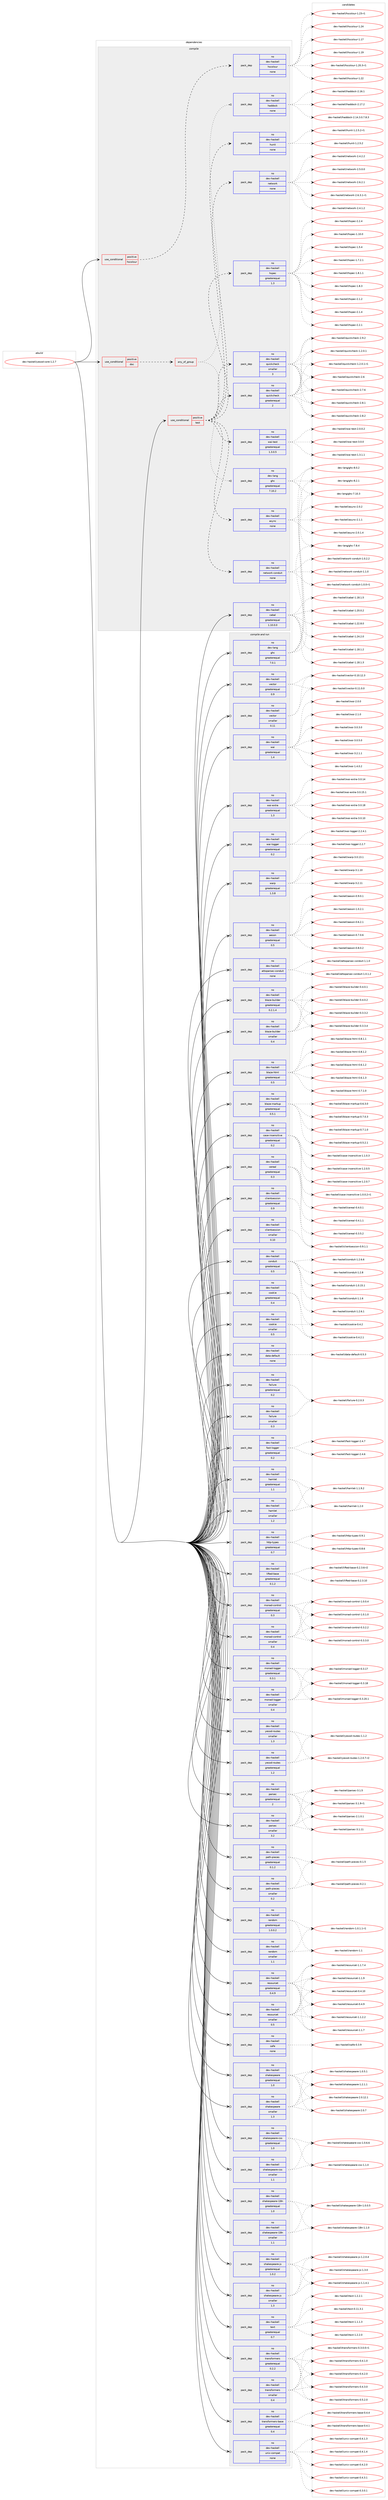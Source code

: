 digraph prolog {

# *************
# Graph options
# *************

newrank=true;
concentrate=true;
compound=true;
graph [rankdir=LR,fontname=Helvetica,fontsize=10,ranksep=1.5];#, ranksep=2.5, nodesep=0.2];
edge  [arrowhead=vee];
node  [fontname=Helvetica,fontsize=10];

# **********
# The ebuild
# **********

subgraph cluster_leftcol {
color=gray;
rank=same;
label=<<i>ebuild</i>>;
id [label="dev-haskell/yesod-core-1.2.7", color=red, width=4, href="../dev-haskell/yesod-core-1.2.7.svg"];
}

# ****************
# The dependencies
# ****************

subgraph cluster_midcol {
color=gray;
label=<<i>dependencies</i>>;
subgraph cluster_compile {
fillcolor="#eeeeee";
style=filled;
label=<<i>compile</i>>;
subgraph cond21532 {
dependency97174 [label=<<TABLE BORDER="0" CELLBORDER="1" CELLSPACING="0" CELLPADDING="4"><TR><TD ROWSPAN="3" CELLPADDING="10">use_conditional</TD></TR><TR><TD>positive</TD></TR><TR><TD>doc</TD></TR></TABLE>>, shape=none, color=red];
subgraph any2949 {
dependency97175 [label=<<TABLE BORDER="0" CELLBORDER="1" CELLSPACING="0" CELLPADDING="4"><TR><TD CELLPADDING="10">any_of_group</TD></TR></TABLE>>, shape=none, color=red];subgraph pack72663 {
dependency97176 [label=<<TABLE BORDER="0" CELLBORDER="1" CELLSPACING="0" CELLPADDING="4" WIDTH="220"><TR><TD ROWSPAN="6" CELLPADDING="30">pack_dep</TD></TR><TR><TD WIDTH="110">no</TD></TR><TR><TD>dev-haskell</TD></TR><TR><TD>haddock</TD></TR><TR><TD>none</TD></TR><TR><TD></TD></TR></TABLE>>, shape=none, color=blue];
}
dependency97175:e -> dependency97176:w [weight=20,style="dotted",arrowhead="oinv"];
subgraph pack72664 {
dependency97177 [label=<<TABLE BORDER="0" CELLBORDER="1" CELLSPACING="0" CELLPADDING="4" WIDTH="220"><TR><TD ROWSPAN="6" CELLPADDING="30">pack_dep</TD></TR><TR><TD WIDTH="110">no</TD></TR><TR><TD>dev-lang</TD></TR><TR><TD>ghc</TD></TR><TR><TD>greaterequal</TD></TR><TR><TD>7.10.2</TD></TR></TABLE>>, shape=none, color=blue];
}
dependency97175:e -> dependency97177:w [weight=20,style="dotted",arrowhead="oinv"];
}
dependency97174:e -> dependency97175:w [weight=20,style="dashed",arrowhead="vee"];
}
id:e -> dependency97174:w [weight=20,style="solid",arrowhead="vee"];
subgraph cond21533 {
dependency97178 [label=<<TABLE BORDER="0" CELLBORDER="1" CELLSPACING="0" CELLPADDING="4"><TR><TD ROWSPAN="3" CELLPADDING="10">use_conditional</TD></TR><TR><TD>positive</TD></TR><TR><TD>hscolour</TD></TR></TABLE>>, shape=none, color=red];
subgraph pack72665 {
dependency97179 [label=<<TABLE BORDER="0" CELLBORDER="1" CELLSPACING="0" CELLPADDING="4" WIDTH="220"><TR><TD ROWSPAN="6" CELLPADDING="30">pack_dep</TD></TR><TR><TD WIDTH="110">no</TD></TR><TR><TD>dev-haskell</TD></TR><TR><TD>hscolour</TD></TR><TR><TD>none</TD></TR><TR><TD></TD></TR></TABLE>>, shape=none, color=blue];
}
dependency97178:e -> dependency97179:w [weight=20,style="dashed",arrowhead="vee"];
}
id:e -> dependency97178:w [weight=20,style="solid",arrowhead="vee"];
subgraph cond21534 {
dependency97180 [label=<<TABLE BORDER="0" CELLBORDER="1" CELLSPACING="0" CELLPADDING="4"><TR><TD ROWSPAN="3" CELLPADDING="10">use_conditional</TD></TR><TR><TD>positive</TD></TR><TR><TD>test</TD></TR></TABLE>>, shape=none, color=red];
subgraph pack72666 {
dependency97181 [label=<<TABLE BORDER="0" CELLBORDER="1" CELLSPACING="0" CELLPADDING="4" WIDTH="220"><TR><TD ROWSPAN="6" CELLPADDING="30">pack_dep</TD></TR><TR><TD WIDTH="110">no</TD></TR><TR><TD>dev-haskell</TD></TR><TR><TD>async</TD></TR><TR><TD>none</TD></TR><TR><TD></TD></TR></TABLE>>, shape=none, color=blue];
}
dependency97180:e -> dependency97181:w [weight=20,style="dashed",arrowhead="vee"];
subgraph pack72667 {
dependency97182 [label=<<TABLE BORDER="0" CELLBORDER="1" CELLSPACING="0" CELLPADDING="4" WIDTH="220"><TR><TD ROWSPAN="6" CELLPADDING="30">pack_dep</TD></TR><TR><TD WIDTH="110">no</TD></TR><TR><TD>dev-haskell</TD></TR><TR><TD>hspec</TD></TR><TR><TD>greaterequal</TD></TR><TR><TD>1.3</TD></TR></TABLE>>, shape=none, color=blue];
}
dependency97180:e -> dependency97182:w [weight=20,style="dashed",arrowhead="vee"];
subgraph pack72668 {
dependency97183 [label=<<TABLE BORDER="0" CELLBORDER="1" CELLSPACING="0" CELLPADDING="4" WIDTH="220"><TR><TD ROWSPAN="6" CELLPADDING="30">pack_dep</TD></TR><TR><TD WIDTH="110">no</TD></TR><TR><TD>dev-haskell</TD></TR><TR><TD>hunit</TD></TR><TR><TD>none</TD></TR><TR><TD></TD></TR></TABLE>>, shape=none, color=blue];
}
dependency97180:e -> dependency97183:w [weight=20,style="dashed",arrowhead="vee"];
subgraph pack72669 {
dependency97184 [label=<<TABLE BORDER="0" CELLBORDER="1" CELLSPACING="0" CELLPADDING="4" WIDTH="220"><TR><TD ROWSPAN="6" CELLPADDING="30">pack_dep</TD></TR><TR><TD WIDTH="110">no</TD></TR><TR><TD>dev-haskell</TD></TR><TR><TD>network</TD></TR><TR><TD>none</TD></TR><TR><TD></TD></TR></TABLE>>, shape=none, color=blue];
}
dependency97180:e -> dependency97184:w [weight=20,style="dashed",arrowhead="vee"];
subgraph pack72670 {
dependency97185 [label=<<TABLE BORDER="0" CELLBORDER="1" CELLSPACING="0" CELLPADDING="4" WIDTH="220"><TR><TD ROWSPAN="6" CELLPADDING="30">pack_dep</TD></TR><TR><TD WIDTH="110">no</TD></TR><TR><TD>dev-haskell</TD></TR><TR><TD>network-conduit</TD></TR><TR><TD>none</TD></TR><TR><TD></TD></TR></TABLE>>, shape=none, color=blue];
}
dependency97180:e -> dependency97185:w [weight=20,style="dashed",arrowhead="vee"];
subgraph pack72671 {
dependency97186 [label=<<TABLE BORDER="0" CELLBORDER="1" CELLSPACING="0" CELLPADDING="4" WIDTH="220"><TR><TD ROWSPAN="6" CELLPADDING="30">pack_dep</TD></TR><TR><TD WIDTH="110">no</TD></TR><TR><TD>dev-haskell</TD></TR><TR><TD>quickcheck</TD></TR><TR><TD>greaterequal</TD></TR><TR><TD>2</TD></TR></TABLE>>, shape=none, color=blue];
}
dependency97180:e -> dependency97186:w [weight=20,style="dashed",arrowhead="vee"];
subgraph pack72672 {
dependency97187 [label=<<TABLE BORDER="0" CELLBORDER="1" CELLSPACING="0" CELLPADDING="4" WIDTH="220"><TR><TD ROWSPAN="6" CELLPADDING="30">pack_dep</TD></TR><TR><TD WIDTH="110">no</TD></TR><TR><TD>dev-haskell</TD></TR><TR><TD>quickcheck</TD></TR><TR><TD>smaller</TD></TR><TR><TD>3</TD></TR></TABLE>>, shape=none, color=blue];
}
dependency97180:e -> dependency97187:w [weight=20,style="dashed",arrowhead="vee"];
subgraph pack72673 {
dependency97188 [label=<<TABLE BORDER="0" CELLBORDER="1" CELLSPACING="0" CELLPADDING="4" WIDTH="220"><TR><TD ROWSPAN="6" CELLPADDING="30">pack_dep</TD></TR><TR><TD WIDTH="110">no</TD></TR><TR><TD>dev-haskell</TD></TR><TR><TD>wai-test</TD></TR><TR><TD>greaterequal</TD></TR><TR><TD>1.3.0.5</TD></TR></TABLE>>, shape=none, color=blue];
}
dependency97180:e -> dependency97188:w [weight=20,style="dashed",arrowhead="vee"];
}
id:e -> dependency97180:w [weight=20,style="solid",arrowhead="vee"];
subgraph pack72674 {
dependency97189 [label=<<TABLE BORDER="0" CELLBORDER="1" CELLSPACING="0" CELLPADDING="4" WIDTH="220"><TR><TD ROWSPAN="6" CELLPADDING="30">pack_dep</TD></TR><TR><TD WIDTH="110">no</TD></TR><TR><TD>dev-haskell</TD></TR><TR><TD>cabal</TD></TR><TR><TD>greaterequal</TD></TR><TR><TD>1.10.0.0</TD></TR></TABLE>>, shape=none, color=blue];
}
id:e -> dependency97189:w [weight=20,style="solid",arrowhead="vee"];
}
subgraph cluster_compileandrun {
fillcolor="#eeeeee";
style=filled;
label=<<i>compile and run</i>>;
subgraph pack72675 {
dependency97190 [label=<<TABLE BORDER="0" CELLBORDER="1" CELLSPACING="0" CELLPADDING="4" WIDTH="220"><TR><TD ROWSPAN="6" CELLPADDING="30">pack_dep</TD></TR><TR><TD WIDTH="110">no</TD></TR><TR><TD>dev-haskell</TD></TR><TR><TD>aeson</TD></TR><TR><TD>greaterequal</TD></TR><TR><TD>0.5</TD></TR></TABLE>>, shape=none, color=blue];
}
id:e -> dependency97190:w [weight=20,style="solid",arrowhead="odotvee"];
subgraph pack72676 {
dependency97191 [label=<<TABLE BORDER="0" CELLBORDER="1" CELLSPACING="0" CELLPADDING="4" WIDTH="220"><TR><TD ROWSPAN="6" CELLPADDING="30">pack_dep</TD></TR><TR><TD WIDTH="110">no</TD></TR><TR><TD>dev-haskell</TD></TR><TR><TD>attoparsec-conduit</TD></TR><TR><TD>none</TD></TR><TR><TD></TD></TR></TABLE>>, shape=none, color=blue];
}
id:e -> dependency97191:w [weight=20,style="solid",arrowhead="odotvee"];
subgraph pack72677 {
dependency97192 [label=<<TABLE BORDER="0" CELLBORDER="1" CELLSPACING="0" CELLPADDING="4" WIDTH="220"><TR><TD ROWSPAN="6" CELLPADDING="30">pack_dep</TD></TR><TR><TD WIDTH="110">no</TD></TR><TR><TD>dev-haskell</TD></TR><TR><TD>blaze-builder</TD></TR><TR><TD>greaterequal</TD></TR><TR><TD>0.2.1.4</TD></TR></TABLE>>, shape=none, color=blue];
}
id:e -> dependency97192:w [weight=20,style="solid",arrowhead="odotvee"];
subgraph pack72678 {
dependency97193 [label=<<TABLE BORDER="0" CELLBORDER="1" CELLSPACING="0" CELLPADDING="4" WIDTH="220"><TR><TD ROWSPAN="6" CELLPADDING="30">pack_dep</TD></TR><TR><TD WIDTH="110">no</TD></TR><TR><TD>dev-haskell</TD></TR><TR><TD>blaze-builder</TD></TR><TR><TD>smaller</TD></TR><TR><TD>0.4</TD></TR></TABLE>>, shape=none, color=blue];
}
id:e -> dependency97193:w [weight=20,style="solid",arrowhead="odotvee"];
subgraph pack72679 {
dependency97194 [label=<<TABLE BORDER="0" CELLBORDER="1" CELLSPACING="0" CELLPADDING="4" WIDTH="220"><TR><TD ROWSPAN="6" CELLPADDING="30">pack_dep</TD></TR><TR><TD WIDTH="110">no</TD></TR><TR><TD>dev-haskell</TD></TR><TR><TD>blaze-html</TD></TR><TR><TD>greaterequal</TD></TR><TR><TD>0.5</TD></TR></TABLE>>, shape=none, color=blue];
}
id:e -> dependency97194:w [weight=20,style="solid",arrowhead="odotvee"];
subgraph pack72680 {
dependency97195 [label=<<TABLE BORDER="0" CELLBORDER="1" CELLSPACING="0" CELLPADDING="4" WIDTH="220"><TR><TD ROWSPAN="6" CELLPADDING="30">pack_dep</TD></TR><TR><TD WIDTH="110">no</TD></TR><TR><TD>dev-haskell</TD></TR><TR><TD>blaze-markup</TD></TR><TR><TD>greaterequal</TD></TR><TR><TD>0.5.1</TD></TR></TABLE>>, shape=none, color=blue];
}
id:e -> dependency97195:w [weight=20,style="solid",arrowhead="odotvee"];
subgraph pack72681 {
dependency97196 [label=<<TABLE BORDER="0" CELLBORDER="1" CELLSPACING="0" CELLPADDING="4" WIDTH="220"><TR><TD ROWSPAN="6" CELLPADDING="30">pack_dep</TD></TR><TR><TD WIDTH="110">no</TD></TR><TR><TD>dev-haskell</TD></TR><TR><TD>case-insensitive</TD></TR><TR><TD>greaterequal</TD></TR><TR><TD>0.2</TD></TR></TABLE>>, shape=none, color=blue];
}
id:e -> dependency97196:w [weight=20,style="solid",arrowhead="odotvee"];
subgraph pack72682 {
dependency97197 [label=<<TABLE BORDER="0" CELLBORDER="1" CELLSPACING="0" CELLPADDING="4" WIDTH="220"><TR><TD ROWSPAN="6" CELLPADDING="30">pack_dep</TD></TR><TR><TD WIDTH="110">no</TD></TR><TR><TD>dev-haskell</TD></TR><TR><TD>cereal</TD></TR><TR><TD>greaterequal</TD></TR><TR><TD>0.3</TD></TR></TABLE>>, shape=none, color=blue];
}
id:e -> dependency97197:w [weight=20,style="solid",arrowhead="odotvee"];
subgraph pack72683 {
dependency97198 [label=<<TABLE BORDER="0" CELLBORDER="1" CELLSPACING="0" CELLPADDING="4" WIDTH="220"><TR><TD ROWSPAN="6" CELLPADDING="30">pack_dep</TD></TR><TR><TD WIDTH="110">no</TD></TR><TR><TD>dev-haskell</TD></TR><TR><TD>clientsession</TD></TR><TR><TD>greaterequal</TD></TR><TR><TD>0.9</TD></TR></TABLE>>, shape=none, color=blue];
}
id:e -> dependency97198:w [weight=20,style="solid",arrowhead="odotvee"];
subgraph pack72684 {
dependency97199 [label=<<TABLE BORDER="0" CELLBORDER="1" CELLSPACING="0" CELLPADDING="4" WIDTH="220"><TR><TD ROWSPAN="6" CELLPADDING="30">pack_dep</TD></TR><TR><TD WIDTH="110">no</TD></TR><TR><TD>dev-haskell</TD></TR><TR><TD>clientsession</TD></TR><TR><TD>smaller</TD></TR><TR><TD>0.10</TD></TR></TABLE>>, shape=none, color=blue];
}
id:e -> dependency97199:w [weight=20,style="solid",arrowhead="odotvee"];
subgraph pack72685 {
dependency97200 [label=<<TABLE BORDER="0" CELLBORDER="1" CELLSPACING="0" CELLPADDING="4" WIDTH="220"><TR><TD ROWSPAN="6" CELLPADDING="30">pack_dep</TD></TR><TR><TD WIDTH="110">no</TD></TR><TR><TD>dev-haskell</TD></TR><TR><TD>conduit</TD></TR><TR><TD>greaterequal</TD></TR><TR><TD>0.5</TD></TR></TABLE>>, shape=none, color=blue];
}
id:e -> dependency97200:w [weight=20,style="solid",arrowhead="odotvee"];
subgraph pack72686 {
dependency97201 [label=<<TABLE BORDER="0" CELLBORDER="1" CELLSPACING="0" CELLPADDING="4" WIDTH="220"><TR><TD ROWSPAN="6" CELLPADDING="30">pack_dep</TD></TR><TR><TD WIDTH="110">no</TD></TR><TR><TD>dev-haskell</TD></TR><TR><TD>cookie</TD></TR><TR><TD>greaterequal</TD></TR><TR><TD>0.4</TD></TR></TABLE>>, shape=none, color=blue];
}
id:e -> dependency97201:w [weight=20,style="solid",arrowhead="odotvee"];
subgraph pack72687 {
dependency97202 [label=<<TABLE BORDER="0" CELLBORDER="1" CELLSPACING="0" CELLPADDING="4" WIDTH="220"><TR><TD ROWSPAN="6" CELLPADDING="30">pack_dep</TD></TR><TR><TD WIDTH="110">no</TD></TR><TR><TD>dev-haskell</TD></TR><TR><TD>cookie</TD></TR><TR><TD>smaller</TD></TR><TR><TD>0.5</TD></TR></TABLE>>, shape=none, color=blue];
}
id:e -> dependency97202:w [weight=20,style="solid",arrowhead="odotvee"];
subgraph pack72688 {
dependency97203 [label=<<TABLE BORDER="0" CELLBORDER="1" CELLSPACING="0" CELLPADDING="4" WIDTH="220"><TR><TD ROWSPAN="6" CELLPADDING="30">pack_dep</TD></TR><TR><TD WIDTH="110">no</TD></TR><TR><TD>dev-haskell</TD></TR><TR><TD>data-default</TD></TR><TR><TD>none</TD></TR><TR><TD></TD></TR></TABLE>>, shape=none, color=blue];
}
id:e -> dependency97203:w [weight=20,style="solid",arrowhead="odotvee"];
subgraph pack72689 {
dependency97204 [label=<<TABLE BORDER="0" CELLBORDER="1" CELLSPACING="0" CELLPADDING="4" WIDTH="220"><TR><TD ROWSPAN="6" CELLPADDING="30">pack_dep</TD></TR><TR><TD WIDTH="110">no</TD></TR><TR><TD>dev-haskell</TD></TR><TR><TD>failure</TD></TR><TR><TD>greaterequal</TD></TR><TR><TD>0.2</TD></TR></TABLE>>, shape=none, color=blue];
}
id:e -> dependency97204:w [weight=20,style="solid",arrowhead="odotvee"];
subgraph pack72690 {
dependency97205 [label=<<TABLE BORDER="0" CELLBORDER="1" CELLSPACING="0" CELLPADDING="4" WIDTH="220"><TR><TD ROWSPAN="6" CELLPADDING="30">pack_dep</TD></TR><TR><TD WIDTH="110">no</TD></TR><TR><TD>dev-haskell</TD></TR><TR><TD>failure</TD></TR><TR><TD>smaller</TD></TR><TR><TD>0.3</TD></TR></TABLE>>, shape=none, color=blue];
}
id:e -> dependency97205:w [weight=20,style="solid",arrowhead="odotvee"];
subgraph pack72691 {
dependency97206 [label=<<TABLE BORDER="0" CELLBORDER="1" CELLSPACING="0" CELLPADDING="4" WIDTH="220"><TR><TD ROWSPAN="6" CELLPADDING="30">pack_dep</TD></TR><TR><TD WIDTH="110">no</TD></TR><TR><TD>dev-haskell</TD></TR><TR><TD>fast-logger</TD></TR><TR><TD>greaterequal</TD></TR><TR><TD>0.2</TD></TR></TABLE>>, shape=none, color=blue];
}
id:e -> dependency97206:w [weight=20,style="solid",arrowhead="odotvee"];
subgraph pack72692 {
dependency97207 [label=<<TABLE BORDER="0" CELLBORDER="1" CELLSPACING="0" CELLPADDING="4" WIDTH="220"><TR><TD ROWSPAN="6" CELLPADDING="30">pack_dep</TD></TR><TR><TD WIDTH="110">no</TD></TR><TR><TD>dev-haskell</TD></TR><TR><TD>hamlet</TD></TR><TR><TD>greaterequal</TD></TR><TR><TD>1.1</TD></TR></TABLE>>, shape=none, color=blue];
}
id:e -> dependency97207:w [weight=20,style="solid",arrowhead="odotvee"];
subgraph pack72693 {
dependency97208 [label=<<TABLE BORDER="0" CELLBORDER="1" CELLSPACING="0" CELLPADDING="4" WIDTH="220"><TR><TD ROWSPAN="6" CELLPADDING="30">pack_dep</TD></TR><TR><TD WIDTH="110">no</TD></TR><TR><TD>dev-haskell</TD></TR><TR><TD>hamlet</TD></TR><TR><TD>smaller</TD></TR><TR><TD>1.2</TD></TR></TABLE>>, shape=none, color=blue];
}
id:e -> dependency97208:w [weight=20,style="solid",arrowhead="odotvee"];
subgraph pack72694 {
dependency97209 [label=<<TABLE BORDER="0" CELLBORDER="1" CELLSPACING="0" CELLPADDING="4" WIDTH="220"><TR><TD ROWSPAN="6" CELLPADDING="30">pack_dep</TD></TR><TR><TD WIDTH="110">no</TD></TR><TR><TD>dev-haskell</TD></TR><TR><TD>http-types</TD></TR><TR><TD>greaterequal</TD></TR><TR><TD>0.7</TD></TR></TABLE>>, shape=none, color=blue];
}
id:e -> dependency97209:w [weight=20,style="solid",arrowhead="odotvee"];
subgraph pack72695 {
dependency97210 [label=<<TABLE BORDER="0" CELLBORDER="1" CELLSPACING="0" CELLPADDING="4" WIDTH="220"><TR><TD ROWSPAN="6" CELLPADDING="30">pack_dep</TD></TR><TR><TD WIDTH="110">no</TD></TR><TR><TD>dev-haskell</TD></TR><TR><TD>lifted-base</TD></TR><TR><TD>greaterequal</TD></TR><TR><TD>0.1.2</TD></TR></TABLE>>, shape=none, color=blue];
}
id:e -> dependency97210:w [weight=20,style="solid",arrowhead="odotvee"];
subgraph pack72696 {
dependency97211 [label=<<TABLE BORDER="0" CELLBORDER="1" CELLSPACING="0" CELLPADDING="4" WIDTH="220"><TR><TD ROWSPAN="6" CELLPADDING="30">pack_dep</TD></TR><TR><TD WIDTH="110">no</TD></TR><TR><TD>dev-haskell</TD></TR><TR><TD>monad-control</TD></TR><TR><TD>greaterequal</TD></TR><TR><TD>0.3</TD></TR></TABLE>>, shape=none, color=blue];
}
id:e -> dependency97211:w [weight=20,style="solid",arrowhead="odotvee"];
subgraph pack72697 {
dependency97212 [label=<<TABLE BORDER="0" CELLBORDER="1" CELLSPACING="0" CELLPADDING="4" WIDTH="220"><TR><TD ROWSPAN="6" CELLPADDING="30">pack_dep</TD></TR><TR><TD WIDTH="110">no</TD></TR><TR><TD>dev-haskell</TD></TR><TR><TD>monad-control</TD></TR><TR><TD>smaller</TD></TR><TR><TD>0.4</TD></TR></TABLE>>, shape=none, color=blue];
}
id:e -> dependency97212:w [weight=20,style="solid",arrowhead="odotvee"];
subgraph pack72698 {
dependency97213 [label=<<TABLE BORDER="0" CELLBORDER="1" CELLSPACING="0" CELLPADDING="4" WIDTH="220"><TR><TD ROWSPAN="6" CELLPADDING="30">pack_dep</TD></TR><TR><TD WIDTH="110">no</TD></TR><TR><TD>dev-haskell</TD></TR><TR><TD>monad-logger</TD></TR><TR><TD>greaterequal</TD></TR><TR><TD>0.3.1</TD></TR></TABLE>>, shape=none, color=blue];
}
id:e -> dependency97213:w [weight=20,style="solid",arrowhead="odotvee"];
subgraph pack72699 {
dependency97214 [label=<<TABLE BORDER="0" CELLBORDER="1" CELLSPACING="0" CELLPADDING="4" WIDTH="220"><TR><TD ROWSPAN="6" CELLPADDING="30">pack_dep</TD></TR><TR><TD WIDTH="110">no</TD></TR><TR><TD>dev-haskell</TD></TR><TR><TD>monad-logger</TD></TR><TR><TD>smaller</TD></TR><TR><TD>0.4</TD></TR></TABLE>>, shape=none, color=blue];
}
id:e -> dependency97214:w [weight=20,style="solid",arrowhead="odotvee"];
subgraph pack72700 {
dependency97215 [label=<<TABLE BORDER="0" CELLBORDER="1" CELLSPACING="0" CELLPADDING="4" WIDTH="220"><TR><TD ROWSPAN="6" CELLPADDING="30">pack_dep</TD></TR><TR><TD WIDTH="110">no</TD></TR><TR><TD>dev-haskell</TD></TR><TR><TD>parsec</TD></TR><TR><TD>greaterequal</TD></TR><TR><TD>2</TD></TR></TABLE>>, shape=none, color=blue];
}
id:e -> dependency97215:w [weight=20,style="solid",arrowhead="odotvee"];
subgraph pack72701 {
dependency97216 [label=<<TABLE BORDER="0" CELLBORDER="1" CELLSPACING="0" CELLPADDING="4" WIDTH="220"><TR><TD ROWSPAN="6" CELLPADDING="30">pack_dep</TD></TR><TR><TD WIDTH="110">no</TD></TR><TR><TD>dev-haskell</TD></TR><TR><TD>parsec</TD></TR><TR><TD>smaller</TD></TR><TR><TD>3.2</TD></TR></TABLE>>, shape=none, color=blue];
}
id:e -> dependency97216:w [weight=20,style="solid",arrowhead="odotvee"];
subgraph pack72702 {
dependency97217 [label=<<TABLE BORDER="0" CELLBORDER="1" CELLSPACING="0" CELLPADDING="4" WIDTH="220"><TR><TD ROWSPAN="6" CELLPADDING="30">pack_dep</TD></TR><TR><TD WIDTH="110">no</TD></TR><TR><TD>dev-haskell</TD></TR><TR><TD>path-pieces</TD></TR><TR><TD>greaterequal</TD></TR><TR><TD>0.1.2</TD></TR></TABLE>>, shape=none, color=blue];
}
id:e -> dependency97217:w [weight=20,style="solid",arrowhead="odotvee"];
subgraph pack72703 {
dependency97218 [label=<<TABLE BORDER="0" CELLBORDER="1" CELLSPACING="0" CELLPADDING="4" WIDTH="220"><TR><TD ROWSPAN="6" CELLPADDING="30">pack_dep</TD></TR><TR><TD WIDTH="110">no</TD></TR><TR><TD>dev-haskell</TD></TR><TR><TD>path-pieces</TD></TR><TR><TD>smaller</TD></TR><TR><TD>0.2</TD></TR></TABLE>>, shape=none, color=blue];
}
id:e -> dependency97218:w [weight=20,style="solid",arrowhead="odotvee"];
subgraph pack72704 {
dependency97219 [label=<<TABLE BORDER="0" CELLBORDER="1" CELLSPACING="0" CELLPADDING="4" WIDTH="220"><TR><TD ROWSPAN="6" CELLPADDING="30">pack_dep</TD></TR><TR><TD WIDTH="110">no</TD></TR><TR><TD>dev-haskell</TD></TR><TR><TD>random</TD></TR><TR><TD>greaterequal</TD></TR><TR><TD>1.0.0.2</TD></TR></TABLE>>, shape=none, color=blue];
}
id:e -> dependency97219:w [weight=20,style="solid",arrowhead="odotvee"];
subgraph pack72705 {
dependency97220 [label=<<TABLE BORDER="0" CELLBORDER="1" CELLSPACING="0" CELLPADDING="4" WIDTH="220"><TR><TD ROWSPAN="6" CELLPADDING="30">pack_dep</TD></TR><TR><TD WIDTH="110">no</TD></TR><TR><TD>dev-haskell</TD></TR><TR><TD>random</TD></TR><TR><TD>smaller</TD></TR><TR><TD>1.1</TD></TR></TABLE>>, shape=none, color=blue];
}
id:e -> dependency97220:w [weight=20,style="solid",arrowhead="odotvee"];
subgraph pack72706 {
dependency97221 [label=<<TABLE BORDER="0" CELLBORDER="1" CELLSPACING="0" CELLPADDING="4" WIDTH="220"><TR><TD ROWSPAN="6" CELLPADDING="30">pack_dep</TD></TR><TR><TD WIDTH="110">no</TD></TR><TR><TD>dev-haskell</TD></TR><TR><TD>resourcet</TD></TR><TR><TD>greaterequal</TD></TR><TR><TD>0.4.9</TD></TR></TABLE>>, shape=none, color=blue];
}
id:e -> dependency97221:w [weight=20,style="solid",arrowhead="odotvee"];
subgraph pack72707 {
dependency97222 [label=<<TABLE BORDER="0" CELLBORDER="1" CELLSPACING="0" CELLPADDING="4" WIDTH="220"><TR><TD ROWSPAN="6" CELLPADDING="30">pack_dep</TD></TR><TR><TD WIDTH="110">no</TD></TR><TR><TD>dev-haskell</TD></TR><TR><TD>resourcet</TD></TR><TR><TD>smaller</TD></TR><TR><TD>0.5</TD></TR></TABLE>>, shape=none, color=blue];
}
id:e -> dependency97222:w [weight=20,style="solid",arrowhead="odotvee"];
subgraph pack72708 {
dependency97223 [label=<<TABLE BORDER="0" CELLBORDER="1" CELLSPACING="0" CELLPADDING="4" WIDTH="220"><TR><TD ROWSPAN="6" CELLPADDING="30">pack_dep</TD></TR><TR><TD WIDTH="110">no</TD></TR><TR><TD>dev-haskell</TD></TR><TR><TD>safe</TD></TR><TR><TD>none</TD></TR><TR><TD></TD></TR></TABLE>>, shape=none, color=blue];
}
id:e -> dependency97223:w [weight=20,style="solid",arrowhead="odotvee"];
subgraph pack72709 {
dependency97224 [label=<<TABLE BORDER="0" CELLBORDER="1" CELLSPACING="0" CELLPADDING="4" WIDTH="220"><TR><TD ROWSPAN="6" CELLPADDING="30">pack_dep</TD></TR><TR><TD WIDTH="110">no</TD></TR><TR><TD>dev-haskell</TD></TR><TR><TD>shakespeare</TD></TR><TR><TD>greaterequal</TD></TR><TR><TD>1.0</TD></TR></TABLE>>, shape=none, color=blue];
}
id:e -> dependency97224:w [weight=20,style="solid",arrowhead="odotvee"];
subgraph pack72710 {
dependency97225 [label=<<TABLE BORDER="0" CELLBORDER="1" CELLSPACING="0" CELLPADDING="4" WIDTH="220"><TR><TD ROWSPAN="6" CELLPADDING="30">pack_dep</TD></TR><TR><TD WIDTH="110">no</TD></TR><TR><TD>dev-haskell</TD></TR><TR><TD>shakespeare</TD></TR><TR><TD>smaller</TD></TR><TR><TD>1.3</TD></TR></TABLE>>, shape=none, color=blue];
}
id:e -> dependency97225:w [weight=20,style="solid",arrowhead="odotvee"];
subgraph pack72711 {
dependency97226 [label=<<TABLE BORDER="0" CELLBORDER="1" CELLSPACING="0" CELLPADDING="4" WIDTH="220"><TR><TD ROWSPAN="6" CELLPADDING="30">pack_dep</TD></TR><TR><TD WIDTH="110">no</TD></TR><TR><TD>dev-haskell</TD></TR><TR><TD>shakespeare-css</TD></TR><TR><TD>greaterequal</TD></TR><TR><TD>1.0</TD></TR></TABLE>>, shape=none, color=blue];
}
id:e -> dependency97226:w [weight=20,style="solid",arrowhead="odotvee"];
subgraph pack72712 {
dependency97227 [label=<<TABLE BORDER="0" CELLBORDER="1" CELLSPACING="0" CELLPADDING="4" WIDTH="220"><TR><TD ROWSPAN="6" CELLPADDING="30">pack_dep</TD></TR><TR><TD WIDTH="110">no</TD></TR><TR><TD>dev-haskell</TD></TR><TR><TD>shakespeare-css</TD></TR><TR><TD>smaller</TD></TR><TR><TD>1.1</TD></TR></TABLE>>, shape=none, color=blue];
}
id:e -> dependency97227:w [weight=20,style="solid",arrowhead="odotvee"];
subgraph pack72713 {
dependency97228 [label=<<TABLE BORDER="0" CELLBORDER="1" CELLSPACING="0" CELLPADDING="4" WIDTH="220"><TR><TD ROWSPAN="6" CELLPADDING="30">pack_dep</TD></TR><TR><TD WIDTH="110">no</TD></TR><TR><TD>dev-haskell</TD></TR><TR><TD>shakespeare-i18n</TD></TR><TR><TD>greaterequal</TD></TR><TR><TD>1.0</TD></TR></TABLE>>, shape=none, color=blue];
}
id:e -> dependency97228:w [weight=20,style="solid",arrowhead="odotvee"];
subgraph pack72714 {
dependency97229 [label=<<TABLE BORDER="0" CELLBORDER="1" CELLSPACING="0" CELLPADDING="4" WIDTH="220"><TR><TD ROWSPAN="6" CELLPADDING="30">pack_dep</TD></TR><TR><TD WIDTH="110">no</TD></TR><TR><TD>dev-haskell</TD></TR><TR><TD>shakespeare-i18n</TD></TR><TR><TD>smaller</TD></TR><TR><TD>1.1</TD></TR></TABLE>>, shape=none, color=blue];
}
id:e -> dependency97229:w [weight=20,style="solid",arrowhead="odotvee"];
subgraph pack72715 {
dependency97230 [label=<<TABLE BORDER="0" CELLBORDER="1" CELLSPACING="0" CELLPADDING="4" WIDTH="220"><TR><TD ROWSPAN="6" CELLPADDING="30">pack_dep</TD></TR><TR><TD WIDTH="110">no</TD></TR><TR><TD>dev-haskell</TD></TR><TR><TD>shakespeare-js</TD></TR><TR><TD>greaterequal</TD></TR><TR><TD>1.0.2</TD></TR></TABLE>>, shape=none, color=blue];
}
id:e -> dependency97230:w [weight=20,style="solid",arrowhead="odotvee"];
subgraph pack72716 {
dependency97231 [label=<<TABLE BORDER="0" CELLBORDER="1" CELLSPACING="0" CELLPADDING="4" WIDTH="220"><TR><TD ROWSPAN="6" CELLPADDING="30">pack_dep</TD></TR><TR><TD WIDTH="110">no</TD></TR><TR><TD>dev-haskell</TD></TR><TR><TD>shakespeare-js</TD></TR><TR><TD>smaller</TD></TR><TR><TD>1.3</TD></TR></TABLE>>, shape=none, color=blue];
}
id:e -> dependency97231:w [weight=20,style="solid",arrowhead="odotvee"];
subgraph pack72717 {
dependency97232 [label=<<TABLE BORDER="0" CELLBORDER="1" CELLSPACING="0" CELLPADDING="4" WIDTH="220"><TR><TD ROWSPAN="6" CELLPADDING="30">pack_dep</TD></TR><TR><TD WIDTH="110">no</TD></TR><TR><TD>dev-haskell</TD></TR><TR><TD>text</TD></TR><TR><TD>greaterequal</TD></TR><TR><TD>0.7</TD></TR></TABLE>>, shape=none, color=blue];
}
id:e -> dependency97232:w [weight=20,style="solid",arrowhead="odotvee"];
subgraph pack72718 {
dependency97233 [label=<<TABLE BORDER="0" CELLBORDER="1" CELLSPACING="0" CELLPADDING="4" WIDTH="220"><TR><TD ROWSPAN="6" CELLPADDING="30">pack_dep</TD></TR><TR><TD WIDTH="110">no</TD></TR><TR><TD>dev-haskell</TD></TR><TR><TD>transformers</TD></TR><TR><TD>greaterequal</TD></TR><TR><TD>0.2.2</TD></TR></TABLE>>, shape=none, color=blue];
}
id:e -> dependency97233:w [weight=20,style="solid",arrowhead="odotvee"];
subgraph pack72719 {
dependency97234 [label=<<TABLE BORDER="0" CELLBORDER="1" CELLSPACING="0" CELLPADDING="4" WIDTH="220"><TR><TD ROWSPAN="6" CELLPADDING="30">pack_dep</TD></TR><TR><TD WIDTH="110">no</TD></TR><TR><TD>dev-haskell</TD></TR><TR><TD>transformers</TD></TR><TR><TD>smaller</TD></TR><TR><TD>0.4</TD></TR></TABLE>>, shape=none, color=blue];
}
id:e -> dependency97234:w [weight=20,style="solid",arrowhead="odotvee"];
subgraph pack72720 {
dependency97235 [label=<<TABLE BORDER="0" CELLBORDER="1" CELLSPACING="0" CELLPADDING="4" WIDTH="220"><TR><TD ROWSPAN="6" CELLPADDING="30">pack_dep</TD></TR><TR><TD WIDTH="110">no</TD></TR><TR><TD>dev-haskell</TD></TR><TR><TD>transformers-base</TD></TR><TR><TD>greaterequal</TD></TR><TR><TD>0.4</TD></TR></TABLE>>, shape=none, color=blue];
}
id:e -> dependency97235:w [weight=20,style="solid",arrowhead="odotvee"];
subgraph pack72721 {
dependency97236 [label=<<TABLE BORDER="0" CELLBORDER="1" CELLSPACING="0" CELLPADDING="4" WIDTH="220"><TR><TD ROWSPAN="6" CELLPADDING="30">pack_dep</TD></TR><TR><TD WIDTH="110">no</TD></TR><TR><TD>dev-haskell</TD></TR><TR><TD>unix-compat</TD></TR><TR><TD>none</TD></TR><TR><TD></TD></TR></TABLE>>, shape=none, color=blue];
}
id:e -> dependency97236:w [weight=20,style="solid",arrowhead="odotvee"];
subgraph pack72722 {
dependency97237 [label=<<TABLE BORDER="0" CELLBORDER="1" CELLSPACING="0" CELLPADDING="4" WIDTH="220"><TR><TD ROWSPAN="6" CELLPADDING="30">pack_dep</TD></TR><TR><TD WIDTH="110">no</TD></TR><TR><TD>dev-haskell</TD></TR><TR><TD>vector</TD></TR><TR><TD>greaterequal</TD></TR><TR><TD>0.9</TD></TR></TABLE>>, shape=none, color=blue];
}
id:e -> dependency97237:w [weight=20,style="solid",arrowhead="odotvee"];
subgraph pack72723 {
dependency97238 [label=<<TABLE BORDER="0" CELLBORDER="1" CELLSPACING="0" CELLPADDING="4" WIDTH="220"><TR><TD ROWSPAN="6" CELLPADDING="30">pack_dep</TD></TR><TR><TD WIDTH="110">no</TD></TR><TR><TD>dev-haskell</TD></TR><TR><TD>vector</TD></TR><TR><TD>smaller</TD></TR><TR><TD>0.11</TD></TR></TABLE>>, shape=none, color=blue];
}
id:e -> dependency97238:w [weight=20,style="solid",arrowhead="odotvee"];
subgraph pack72724 {
dependency97239 [label=<<TABLE BORDER="0" CELLBORDER="1" CELLSPACING="0" CELLPADDING="4" WIDTH="220"><TR><TD ROWSPAN="6" CELLPADDING="30">pack_dep</TD></TR><TR><TD WIDTH="110">no</TD></TR><TR><TD>dev-haskell</TD></TR><TR><TD>wai</TD></TR><TR><TD>greaterequal</TD></TR><TR><TD>1.4</TD></TR></TABLE>>, shape=none, color=blue];
}
id:e -> dependency97239:w [weight=20,style="solid",arrowhead="odotvee"];
subgraph pack72725 {
dependency97240 [label=<<TABLE BORDER="0" CELLBORDER="1" CELLSPACING="0" CELLPADDING="4" WIDTH="220"><TR><TD ROWSPAN="6" CELLPADDING="30">pack_dep</TD></TR><TR><TD WIDTH="110">no</TD></TR><TR><TD>dev-haskell</TD></TR><TR><TD>wai-extra</TD></TR><TR><TD>greaterequal</TD></TR><TR><TD>1.3</TD></TR></TABLE>>, shape=none, color=blue];
}
id:e -> dependency97240:w [weight=20,style="solid",arrowhead="odotvee"];
subgraph pack72726 {
dependency97241 [label=<<TABLE BORDER="0" CELLBORDER="1" CELLSPACING="0" CELLPADDING="4" WIDTH="220"><TR><TD ROWSPAN="6" CELLPADDING="30">pack_dep</TD></TR><TR><TD WIDTH="110">no</TD></TR><TR><TD>dev-haskell</TD></TR><TR><TD>wai-logger</TD></TR><TR><TD>greaterequal</TD></TR><TR><TD>0.2</TD></TR></TABLE>>, shape=none, color=blue];
}
id:e -> dependency97241:w [weight=20,style="solid",arrowhead="odotvee"];
subgraph pack72727 {
dependency97242 [label=<<TABLE BORDER="0" CELLBORDER="1" CELLSPACING="0" CELLPADDING="4" WIDTH="220"><TR><TD ROWSPAN="6" CELLPADDING="30">pack_dep</TD></TR><TR><TD WIDTH="110">no</TD></TR><TR><TD>dev-haskell</TD></TR><TR><TD>warp</TD></TR><TR><TD>greaterequal</TD></TR><TR><TD>1.3.8</TD></TR></TABLE>>, shape=none, color=blue];
}
id:e -> dependency97242:w [weight=20,style="solid",arrowhead="odotvee"];
subgraph pack72728 {
dependency97243 [label=<<TABLE BORDER="0" CELLBORDER="1" CELLSPACING="0" CELLPADDING="4" WIDTH="220"><TR><TD ROWSPAN="6" CELLPADDING="30">pack_dep</TD></TR><TR><TD WIDTH="110">no</TD></TR><TR><TD>dev-haskell</TD></TR><TR><TD>yesod-routes</TD></TR><TR><TD>greaterequal</TD></TR><TR><TD>1.2</TD></TR></TABLE>>, shape=none, color=blue];
}
id:e -> dependency97243:w [weight=20,style="solid",arrowhead="odotvee"];
subgraph pack72729 {
dependency97244 [label=<<TABLE BORDER="0" CELLBORDER="1" CELLSPACING="0" CELLPADDING="4" WIDTH="220"><TR><TD ROWSPAN="6" CELLPADDING="30">pack_dep</TD></TR><TR><TD WIDTH="110">no</TD></TR><TR><TD>dev-haskell</TD></TR><TR><TD>yesod-routes</TD></TR><TR><TD>smaller</TD></TR><TR><TD>1.3</TD></TR></TABLE>>, shape=none, color=blue];
}
id:e -> dependency97244:w [weight=20,style="solid",arrowhead="odotvee"];
subgraph pack72730 {
dependency97245 [label=<<TABLE BORDER="0" CELLBORDER="1" CELLSPACING="0" CELLPADDING="4" WIDTH="220"><TR><TD ROWSPAN="6" CELLPADDING="30">pack_dep</TD></TR><TR><TD WIDTH="110">no</TD></TR><TR><TD>dev-lang</TD></TR><TR><TD>ghc</TD></TR><TR><TD>greaterequal</TD></TR><TR><TD>7.0.1</TD></TR></TABLE>>, shape=none, color=blue];
}
id:e -> dependency97245:w [weight=20,style="solid",arrowhead="odotvee"];
}
subgraph cluster_run {
fillcolor="#eeeeee";
style=filled;
label=<<i>run</i>>;
}
}

# **************
# The candidates
# **************

subgraph cluster_choices {
rank=same;
color=gray;
label=<<i>candidates</i>>;

subgraph choice72663 {
color=black;
nodesep=1;
choice1001011184510497115107101108108471049710010011199107455046495246514648465546564651 [label="dev-haskell/haddock-2.14.3.0.7.8.3", color=red, width=4,href="../dev-haskell/haddock-2.14.3.0.7.8.3.svg"];
choice100101118451049711510710110810847104971001001119910745504649544649 [label="dev-haskell/haddock-2.16.1", color=red, width=4,href="../dev-haskell/haddock-2.16.1.svg"];
choice100101118451049711510710110810847104971001001119910745504649554650 [label="dev-haskell/haddock-2.17.2", color=red, width=4,href="../dev-haskell/haddock-2.17.2.svg"];
dependency97176:e -> choice1001011184510497115107101108108471049710010011199107455046495246514648465546564651:w [style=dotted,weight="100"];
dependency97176:e -> choice100101118451049711510710110810847104971001001119910745504649544649:w [style=dotted,weight="100"];
dependency97176:e -> choice100101118451049711510710110810847104971001001119910745504649554650:w [style=dotted,weight="100"];
}
subgraph choice72664 {
color=black;
nodesep=1;
choice1001011184510897110103471031049945554649484651 [label="dev-lang/ghc-7.10.3", color=red, width=4,href="../dev-lang/ghc-7.10.3.svg"];
choice10010111845108971101034710310499455546564652 [label="dev-lang/ghc-7.8.4", color=red, width=4,href="../dev-lang/ghc-7.8.4.svg"];
choice10010111845108971101034710310499455646484650 [label="dev-lang/ghc-8.0.2", color=red, width=4,href="../dev-lang/ghc-8.0.2.svg"];
choice10010111845108971101034710310499455646504649 [label="dev-lang/ghc-8.2.1", color=red, width=4,href="../dev-lang/ghc-8.2.1.svg"];
dependency97177:e -> choice1001011184510897110103471031049945554649484651:w [style=dotted,weight="100"];
dependency97177:e -> choice10010111845108971101034710310499455546564652:w [style=dotted,weight="100"];
dependency97177:e -> choice10010111845108971101034710310499455646484650:w [style=dotted,weight="100"];
dependency97177:e -> choice10010111845108971101034710310499455646504649:w [style=dotted,weight="100"];
}
subgraph choice72665 {
color=black;
nodesep=1;
choice100101118451049711510710110810847104115991111081111171144549464955 [label="dev-haskell/hscolour-1.17", color=red, width=4,href="../dev-haskell/hscolour-1.17.svg"];
choice100101118451049711510710110810847104115991111081111171144549464957 [label="dev-haskell/hscolour-1.19", color=red, width=4,href="../dev-haskell/hscolour-1.19.svg"];
choice10010111845104971151071011081084710411599111108111117114454946504846514511449 [label="dev-haskell/hscolour-1.20.3-r1", color=red, width=4,href="../dev-haskell/hscolour-1.20.3-r1.svg"];
choice100101118451049711510710110810847104115991111081111171144549465050 [label="dev-haskell/hscolour-1.22", color=red, width=4,href="../dev-haskell/hscolour-1.22.svg"];
choice1001011184510497115107101108108471041159911110811111711445494650514511449 [label="dev-haskell/hscolour-1.23-r1", color=red, width=4,href="../dev-haskell/hscolour-1.23-r1.svg"];
choice100101118451049711510710110810847104115991111081111171144549465052 [label="dev-haskell/hscolour-1.24", color=red, width=4,href="../dev-haskell/hscolour-1.24.svg"];
dependency97179:e -> choice100101118451049711510710110810847104115991111081111171144549464955:w [style=dotted,weight="100"];
dependency97179:e -> choice100101118451049711510710110810847104115991111081111171144549464957:w [style=dotted,weight="100"];
dependency97179:e -> choice10010111845104971151071011081084710411599111108111117114454946504846514511449:w [style=dotted,weight="100"];
dependency97179:e -> choice100101118451049711510710110810847104115991111081111171144549465050:w [style=dotted,weight="100"];
dependency97179:e -> choice1001011184510497115107101108108471041159911110811111711445494650514511449:w [style=dotted,weight="100"];
dependency97179:e -> choice100101118451049711510710110810847104115991111081111171144549465052:w [style=dotted,weight="100"];
}
subgraph choice72666 {
color=black;
nodesep=1;
choice10010111845104971151071011081084797115121110994550464846494652 [label="dev-haskell/async-2.0.1.4", color=red, width=4,href="../dev-haskell/async-2.0.1.4.svg"];
choice1001011184510497115107101108108479711512111099455046484650 [label="dev-haskell/async-2.0.2", color=red, width=4,href="../dev-haskell/async-2.0.2.svg"];
choice1001011184510497115107101108108479711512111099455046494649 [label="dev-haskell/async-2.1.1", color=red, width=4,href="../dev-haskell/async-2.1.1.svg"];
dependency97181:e -> choice10010111845104971151071011081084797115121110994550464846494652:w [style=dotted,weight="100"];
dependency97181:e -> choice1001011184510497115107101108108479711512111099455046484650:w [style=dotted,weight="100"];
dependency97181:e -> choice1001011184510497115107101108108479711512111099455046494649:w [style=dotted,weight="100"];
}
subgraph choice72667 {
color=black;
nodesep=1;
choice1001011184510497115107101108108471041151121019945494649484648 [label="dev-haskell/hspec-1.10.0", color=red, width=4,href="../dev-haskell/hspec-1.10.0.svg"];
choice10010111845104971151071011081084710411511210199454946534652 [label="dev-haskell/hspec-1.5.4", color=red, width=4,href="../dev-haskell/hspec-1.5.4.svg"];
choice100101118451049711510710110810847104115112101994549465546504649 [label="dev-haskell/hspec-1.7.2.1", color=red, width=4,href="../dev-haskell/hspec-1.7.2.1.svg"];
choice100101118451049711510710110810847104115112101994549465646494649 [label="dev-haskell/hspec-1.8.1.1", color=red, width=4,href="../dev-haskell/hspec-1.8.1.1.svg"];
choice10010111845104971151071011081084710411511210199454946564651 [label="dev-haskell/hspec-1.8.3", color=red, width=4,href="../dev-haskell/hspec-1.8.3.svg"];
choice10010111845104971151071011081084710411511210199455046494650 [label="dev-haskell/hspec-2.1.2", color=red, width=4,href="../dev-haskell/hspec-2.1.2.svg"];
choice10010111845104971151071011081084710411511210199455046494652 [label="dev-haskell/hspec-2.1.4", color=red, width=4,href="../dev-haskell/hspec-2.1.4.svg"];
choice10010111845104971151071011081084710411511210199455046504649 [label="dev-haskell/hspec-2.2.1", color=red, width=4,href="../dev-haskell/hspec-2.2.1.svg"];
choice10010111845104971151071011081084710411511210199455046504652 [label="dev-haskell/hspec-2.2.4", color=red, width=4,href="../dev-haskell/hspec-2.2.4.svg"];
dependency97182:e -> choice1001011184510497115107101108108471041151121019945494649484648:w [style=dotted,weight="100"];
dependency97182:e -> choice10010111845104971151071011081084710411511210199454946534652:w [style=dotted,weight="100"];
dependency97182:e -> choice100101118451049711510710110810847104115112101994549465546504649:w [style=dotted,weight="100"];
dependency97182:e -> choice100101118451049711510710110810847104115112101994549465646494649:w [style=dotted,weight="100"];
dependency97182:e -> choice10010111845104971151071011081084710411511210199454946564651:w [style=dotted,weight="100"];
dependency97182:e -> choice10010111845104971151071011081084710411511210199455046494650:w [style=dotted,weight="100"];
dependency97182:e -> choice10010111845104971151071011081084710411511210199455046494652:w [style=dotted,weight="100"];
dependency97182:e -> choice10010111845104971151071011081084710411511210199455046504649:w [style=dotted,weight="100"];
dependency97182:e -> choice10010111845104971151071011081084710411511210199455046504652:w [style=dotted,weight="100"];
}
subgraph choice72668 {
color=black;
nodesep=1;
choice1001011184510497115107101108108471041171101051164549465046534650 [label="dev-haskell/hunit-1.2.5.2", color=red, width=4,href="../dev-haskell/hunit-1.2.5.2.svg"];
choice10010111845104971151071011081084710411711010511645494650465346504511449 [label="dev-haskell/hunit-1.2.5.2-r1", color=red, width=4,href="../dev-haskell/hunit-1.2.5.2-r1.svg"];
dependency97183:e -> choice1001011184510497115107101108108471041171101051164549465046534650:w [style=dotted,weight="100"];
dependency97183:e -> choice10010111845104971151071011081084710411711010511645494650465346504511449:w [style=dotted,weight="100"];
}
subgraph choice72669 {
color=black;
nodesep=1;
choice1001011184510497115107101108108471101011161191111141074550465246494650 [label="dev-haskell/network-2.4.1.2", color=red, width=4,href="../dev-haskell/network-2.4.1.2.svg"];
choice1001011184510497115107101108108471101011161191111141074550465246504650 [label="dev-haskell/network-2.4.2.2", color=red, width=4,href="../dev-haskell/network-2.4.2.2.svg"];
choice1001011184510497115107101108108471101011161191111141074550465346484648 [label="dev-haskell/network-2.5.0.0", color=red, width=4,href="../dev-haskell/network-2.5.0.0.svg"];
choice1001011184510497115107101108108471101011161191111141074550465446504649 [label="dev-haskell/network-2.6.2.1", color=red, width=4,href="../dev-haskell/network-2.6.2.1.svg"];
choice10010111845104971151071011081084711010111611911111410745504654465146494511449 [label="dev-haskell/network-2.6.3.1-r1", color=red, width=4,href="../dev-haskell/network-2.6.3.1-r1.svg"];
dependency97184:e -> choice1001011184510497115107101108108471101011161191111141074550465246494650:w [style=dotted,weight="100"];
dependency97184:e -> choice1001011184510497115107101108108471101011161191111141074550465246504650:w [style=dotted,weight="100"];
dependency97184:e -> choice1001011184510497115107101108108471101011161191111141074550465346484648:w [style=dotted,weight="100"];
dependency97184:e -> choice1001011184510497115107101108108471101011161191111141074550465446504649:w [style=dotted,weight="100"];
dependency97184:e -> choice10010111845104971151071011081084711010111611911111410745504654465146494511449:w [style=dotted,weight="100"];
}
subgraph choice72670 {
color=black;
nodesep=1;
choice10010111845104971151071011081084711010111611911111410745991111101001171051164549464846484511449 [label="dev-haskell/network-conduit-1.0.0-r1", color=red, width=4,href="../dev-haskell/network-conduit-1.0.0-r1.svg"];
choice10010111845104971151071011081084711010111611911111410745991111101001171051164549464846504650 [label="dev-haskell/network-conduit-1.0.2.2", color=red, width=4,href="../dev-haskell/network-conduit-1.0.2.2.svg"];
choice1001011184510497115107101108108471101011161191111141074599111110100117105116454946494648 [label="dev-haskell/network-conduit-1.1.0", color=red, width=4,href="../dev-haskell/network-conduit-1.1.0.svg"];
dependency97185:e -> choice10010111845104971151071011081084711010111611911111410745991111101001171051164549464846484511449:w [style=dotted,weight="100"];
dependency97185:e -> choice10010111845104971151071011081084711010111611911111410745991111101001171051164549464846504650:w [style=dotted,weight="100"];
dependency97185:e -> choice1001011184510497115107101108108471101011161191111141074599111110100117105116454946494648:w [style=dotted,weight="100"];
}
subgraph choice72671 {
color=black;
nodesep=1;
choice1001011184510497115107101108108471131171059910799104101991074549465046484649 [label="dev-haskell/quickcheck-1.2.0.1", color=red, width=4,href="../dev-haskell/quickcheck-1.2.0.1.svg"];
choice10010111845104971151071011081084711311710599107991041019910745494650464846494511449 [label="dev-haskell/quickcheck-1.2.0.1-r1", color=red, width=4,href="../dev-haskell/quickcheck-1.2.0.1-r1.svg"];
choice10010111845104971151071011081084711311710599107991041019910745504654 [label="dev-haskell/quickcheck-2.6", color=red, width=4,href="../dev-haskell/quickcheck-2.6.svg"];
choice100101118451049711510710110810847113117105991079910410199107455046554654 [label="dev-haskell/quickcheck-2.7.6", color=red, width=4,href="../dev-haskell/quickcheck-2.7.6.svg"];
choice100101118451049711510710110810847113117105991079910410199107455046564649 [label="dev-haskell/quickcheck-2.8.1", color=red, width=4,href="../dev-haskell/quickcheck-2.8.1.svg"];
choice100101118451049711510710110810847113117105991079910410199107455046564650 [label="dev-haskell/quickcheck-2.8.2", color=red, width=4,href="../dev-haskell/quickcheck-2.8.2.svg"];
choice100101118451049711510710110810847113117105991079910410199107455046574650 [label="dev-haskell/quickcheck-2.9.2", color=red, width=4,href="../dev-haskell/quickcheck-2.9.2.svg"];
dependency97186:e -> choice1001011184510497115107101108108471131171059910799104101991074549465046484649:w [style=dotted,weight="100"];
dependency97186:e -> choice10010111845104971151071011081084711311710599107991041019910745494650464846494511449:w [style=dotted,weight="100"];
dependency97186:e -> choice10010111845104971151071011081084711311710599107991041019910745504654:w [style=dotted,weight="100"];
dependency97186:e -> choice100101118451049711510710110810847113117105991079910410199107455046554654:w [style=dotted,weight="100"];
dependency97186:e -> choice100101118451049711510710110810847113117105991079910410199107455046564649:w [style=dotted,weight="100"];
dependency97186:e -> choice100101118451049711510710110810847113117105991079910410199107455046564650:w [style=dotted,weight="100"];
dependency97186:e -> choice100101118451049711510710110810847113117105991079910410199107455046574650:w [style=dotted,weight="100"];
}
subgraph choice72672 {
color=black;
nodesep=1;
choice1001011184510497115107101108108471131171059910799104101991074549465046484649 [label="dev-haskell/quickcheck-1.2.0.1", color=red, width=4,href="../dev-haskell/quickcheck-1.2.0.1.svg"];
choice10010111845104971151071011081084711311710599107991041019910745494650464846494511449 [label="dev-haskell/quickcheck-1.2.0.1-r1", color=red, width=4,href="../dev-haskell/quickcheck-1.2.0.1-r1.svg"];
choice10010111845104971151071011081084711311710599107991041019910745504654 [label="dev-haskell/quickcheck-2.6", color=red, width=4,href="../dev-haskell/quickcheck-2.6.svg"];
choice100101118451049711510710110810847113117105991079910410199107455046554654 [label="dev-haskell/quickcheck-2.7.6", color=red, width=4,href="../dev-haskell/quickcheck-2.7.6.svg"];
choice100101118451049711510710110810847113117105991079910410199107455046564649 [label="dev-haskell/quickcheck-2.8.1", color=red, width=4,href="../dev-haskell/quickcheck-2.8.1.svg"];
choice100101118451049711510710110810847113117105991079910410199107455046564650 [label="dev-haskell/quickcheck-2.8.2", color=red, width=4,href="../dev-haskell/quickcheck-2.8.2.svg"];
choice100101118451049711510710110810847113117105991079910410199107455046574650 [label="dev-haskell/quickcheck-2.9.2", color=red, width=4,href="../dev-haskell/quickcheck-2.9.2.svg"];
dependency97187:e -> choice1001011184510497115107101108108471131171059910799104101991074549465046484649:w [style=dotted,weight="100"];
dependency97187:e -> choice10010111845104971151071011081084711311710599107991041019910745494650464846494511449:w [style=dotted,weight="100"];
dependency97187:e -> choice10010111845104971151071011081084711311710599107991041019910745504654:w [style=dotted,weight="100"];
dependency97187:e -> choice100101118451049711510710110810847113117105991079910410199107455046554654:w [style=dotted,weight="100"];
dependency97187:e -> choice100101118451049711510710110810847113117105991079910410199107455046564649:w [style=dotted,weight="100"];
dependency97187:e -> choice100101118451049711510710110810847113117105991079910410199107455046564650:w [style=dotted,weight="100"];
dependency97187:e -> choice100101118451049711510710110810847113117105991079910410199107455046574650:w [style=dotted,weight="100"];
}
subgraph choice72673 {
color=black;
nodesep=1;
choice10010111845104971151071011081084711997105451161011151164549465146494649 [label="dev-haskell/wai-test-1.3.1.1", color=red, width=4,href="../dev-haskell/wai-test-1.3.1.1.svg"];
choice10010111845104971151071011081084711997105451161011151164550464846484650 [label="dev-haskell/wai-test-2.0.0.2", color=red, width=4,href="../dev-haskell/wai-test-2.0.0.2.svg"];
choice1001011184510497115107101108108471199710545116101115116455146484648 [label="dev-haskell/wai-test-3.0.0", color=red, width=4,href="../dev-haskell/wai-test-3.0.0.svg"];
dependency97188:e -> choice10010111845104971151071011081084711997105451161011151164549465146494649:w [style=dotted,weight="100"];
dependency97188:e -> choice10010111845104971151071011081084711997105451161011151164550464846484650:w [style=dotted,weight="100"];
dependency97188:e -> choice1001011184510497115107101108108471199710545116101115116455146484648:w [style=dotted,weight="100"];
}
subgraph choice72674 {
color=black;
nodesep=1;
choice10010111845104971151071011081084799979897108454946495646494650 [label="dev-haskell/cabal-1.18.1.2", color=red, width=4,href="../dev-haskell/cabal-1.18.1.2.svg"];
choice10010111845104971151071011081084799979897108454946495646494651 [label="dev-haskell/cabal-1.18.1.3", color=red, width=4,href="../dev-haskell/cabal-1.18.1.3.svg"];
choice10010111845104971151071011081084799979897108454946495646494653 [label="dev-haskell/cabal-1.18.1.5", color=red, width=4,href="../dev-haskell/cabal-1.18.1.5.svg"];
choice10010111845104971151071011081084799979897108454946504846484650 [label="dev-haskell/cabal-1.20.0.2", color=red, width=4,href="../dev-haskell/cabal-1.20.0.2.svg"];
choice10010111845104971151071011081084799979897108454946505046564648 [label="dev-haskell/cabal-1.22.8.0", color=red, width=4,href="../dev-haskell/cabal-1.22.8.0.svg"];
choice10010111845104971151071011081084799979897108454946505246504648 [label="dev-haskell/cabal-1.24.2.0", color=red, width=4,href="../dev-haskell/cabal-1.24.2.0.svg"];
dependency97189:e -> choice10010111845104971151071011081084799979897108454946495646494650:w [style=dotted,weight="100"];
dependency97189:e -> choice10010111845104971151071011081084799979897108454946495646494651:w [style=dotted,weight="100"];
dependency97189:e -> choice10010111845104971151071011081084799979897108454946495646494653:w [style=dotted,weight="100"];
dependency97189:e -> choice10010111845104971151071011081084799979897108454946504846484650:w [style=dotted,weight="100"];
dependency97189:e -> choice10010111845104971151071011081084799979897108454946505046564648:w [style=dotted,weight="100"];
dependency97189:e -> choice10010111845104971151071011081084799979897108454946505246504648:w [style=dotted,weight="100"];
}
subgraph choice72675 {
color=black;
nodesep=1;
choice100101118451049711510710110810847971011151111104548465446504649 [label="dev-haskell/aeson-0.6.2.1", color=red, width=4,href="../dev-haskell/aeson-0.6.2.1.svg"];
choice100101118451049711510710110810847971011151111104548465546484654 [label="dev-haskell/aeson-0.7.0.6", color=red, width=4,href="../dev-haskell/aeson-0.7.0.6.svg"];
choice100101118451049711510710110810847971011151111104548465646484650 [label="dev-haskell/aeson-0.8.0.2", color=red, width=4,href="../dev-haskell/aeson-0.8.0.2.svg"];
choice100101118451049711510710110810847971011151111104548465746484649 [label="dev-haskell/aeson-0.9.0.1", color=red, width=4,href="../dev-haskell/aeson-0.9.0.1.svg"];
choice100101118451049711510710110810847971011151111104549464846504649 [label="dev-haskell/aeson-1.0.2.1", color=red, width=4,href="../dev-haskell/aeson-1.0.2.1.svg"];
dependency97190:e -> choice100101118451049711510710110810847971011151111104548465446504649:w [style=dotted,weight="100"];
dependency97190:e -> choice100101118451049711510710110810847971011151111104548465546484654:w [style=dotted,weight="100"];
dependency97190:e -> choice100101118451049711510710110810847971011151111104548465646484650:w [style=dotted,weight="100"];
dependency97190:e -> choice100101118451049711510710110810847971011151111104548465746484649:w [style=dotted,weight="100"];
dependency97190:e -> choice100101118451049711510710110810847971011151111104549464846504649:w [style=dotted,weight="100"];
}
subgraph choice72676 {
color=black;
nodesep=1;
choice10010111845104971151071011081084797116116111112971141151019945991111101001171051164549464846494650 [label="dev-haskell/attoparsec-conduit-1.0.1.2", color=red, width=4,href="../dev-haskell/attoparsec-conduit-1.0.1.2.svg"];
choice1001011184510497115107101108108479711611611111297114115101994599111110100117105116454946494648 [label="dev-haskell/attoparsec-conduit-1.1.0", color=red, width=4,href="../dev-haskell/attoparsec-conduit-1.1.0.svg"];
dependency97191:e -> choice10010111845104971151071011081084797116116111112971141151019945991111101001171051164549464846494650:w [style=dotted,weight="100"];
dependency97191:e -> choice1001011184510497115107101108108479711611611111297114115101994599111110100117105116454946494648:w [style=dotted,weight="100"];
}
subgraph choice72677 {
color=black;
nodesep=1;
choice100101118451049711510710110810847981089712210145981171051081001011144548465146514650 [label="dev-haskell/blaze-builder-0.3.3.2", color=red, width=4,href="../dev-haskell/blaze-builder-0.3.3.2.svg"];
choice100101118451049711510710110810847981089712210145981171051081001011144548465146514652 [label="dev-haskell/blaze-builder-0.3.3.4", color=red, width=4,href="../dev-haskell/blaze-builder-0.3.3.4.svg"];
choice100101118451049711510710110810847981089712210145981171051081001011144548465246484649 [label="dev-haskell/blaze-builder-0.4.0.1", color=red, width=4,href="../dev-haskell/blaze-builder-0.4.0.1.svg"];
choice100101118451049711510710110810847981089712210145981171051081001011144548465246484650 [label="dev-haskell/blaze-builder-0.4.0.2", color=red, width=4,href="../dev-haskell/blaze-builder-0.4.0.2.svg"];
dependency97192:e -> choice100101118451049711510710110810847981089712210145981171051081001011144548465146514650:w [style=dotted,weight="100"];
dependency97192:e -> choice100101118451049711510710110810847981089712210145981171051081001011144548465146514652:w [style=dotted,weight="100"];
dependency97192:e -> choice100101118451049711510710110810847981089712210145981171051081001011144548465246484649:w [style=dotted,weight="100"];
dependency97192:e -> choice100101118451049711510710110810847981089712210145981171051081001011144548465246484650:w [style=dotted,weight="100"];
}
subgraph choice72678 {
color=black;
nodesep=1;
choice100101118451049711510710110810847981089712210145981171051081001011144548465146514650 [label="dev-haskell/blaze-builder-0.3.3.2", color=red, width=4,href="../dev-haskell/blaze-builder-0.3.3.2.svg"];
choice100101118451049711510710110810847981089712210145981171051081001011144548465146514652 [label="dev-haskell/blaze-builder-0.3.3.4", color=red, width=4,href="../dev-haskell/blaze-builder-0.3.3.4.svg"];
choice100101118451049711510710110810847981089712210145981171051081001011144548465246484649 [label="dev-haskell/blaze-builder-0.4.0.1", color=red, width=4,href="../dev-haskell/blaze-builder-0.4.0.1.svg"];
choice100101118451049711510710110810847981089712210145981171051081001011144548465246484650 [label="dev-haskell/blaze-builder-0.4.0.2", color=red, width=4,href="../dev-haskell/blaze-builder-0.4.0.2.svg"];
dependency97193:e -> choice100101118451049711510710110810847981089712210145981171051081001011144548465146514650:w [style=dotted,weight="100"];
dependency97193:e -> choice100101118451049711510710110810847981089712210145981171051081001011144548465146514652:w [style=dotted,weight="100"];
dependency97193:e -> choice100101118451049711510710110810847981089712210145981171051081001011144548465246484649:w [style=dotted,weight="100"];
dependency97193:e -> choice100101118451049711510710110810847981089712210145981171051081001011144548465246484650:w [style=dotted,weight="100"];
}
subgraph choice72679 {
color=black;
nodesep=1;
choice1001011184510497115107101108108479810897122101451041161091084548465446494650 [label="dev-haskell/blaze-html-0.6.1.2", color=red, width=4,href="../dev-haskell/blaze-html-0.6.1.2.svg"];
choice1001011184510497115107101108108479810897122101451041161091084548465446494651 [label="dev-haskell/blaze-html-0.6.1.3", color=red, width=4,href="../dev-haskell/blaze-html-0.6.1.3.svg"];
choice1001011184510497115107101108108479810897122101451041161091084548465546494648 [label="dev-haskell/blaze-html-0.7.1.0", color=red, width=4,href="../dev-haskell/blaze-html-0.7.1.0.svg"];
choice1001011184510497115107101108108479810897122101451041161091084548465646494649 [label="dev-haskell/blaze-html-0.8.1.1", color=red, width=4,href="../dev-haskell/blaze-html-0.8.1.1.svg"];
choice1001011184510497115107101108108479810897122101451041161091084548465646494650 [label="dev-haskell/blaze-html-0.8.1.2", color=red, width=4,href="../dev-haskell/blaze-html-0.8.1.2.svg"];
dependency97194:e -> choice1001011184510497115107101108108479810897122101451041161091084548465446494650:w [style=dotted,weight="100"];
dependency97194:e -> choice1001011184510497115107101108108479810897122101451041161091084548465446494651:w [style=dotted,weight="100"];
dependency97194:e -> choice1001011184510497115107101108108479810897122101451041161091084548465546494648:w [style=dotted,weight="100"];
dependency97194:e -> choice1001011184510497115107101108108479810897122101451041161091084548465646494649:w [style=dotted,weight="100"];
dependency97194:e -> choice1001011184510497115107101108108479810897122101451041161091084548465646494650:w [style=dotted,weight="100"];
}
subgraph choice72680 {
color=black;
nodesep=1;
choice100101118451049711510710110810847981089712210145109971141071171124548465346504649 [label="dev-haskell/blaze-markup-0.5.2.1", color=red, width=4,href="../dev-haskell/blaze-markup-0.5.2.1.svg"];
choice100101118451049711510710110810847981089712210145109971141071171124548465446514648 [label="dev-haskell/blaze-markup-0.6.3.0", color=red, width=4,href="../dev-haskell/blaze-markup-0.6.3.0.svg"];
choice100101118451049711510710110810847981089712210145109971141071171124548465546484651 [label="dev-haskell/blaze-markup-0.7.0.3", color=red, width=4,href="../dev-haskell/blaze-markup-0.7.0.3.svg"];
choice100101118451049711510710110810847981089712210145109971141071171124548465546494648 [label="dev-haskell/blaze-markup-0.7.1.0", color=red, width=4,href="../dev-haskell/blaze-markup-0.7.1.0.svg"];
dependency97195:e -> choice100101118451049711510710110810847981089712210145109971141071171124548465346504649:w [style=dotted,weight="100"];
dependency97195:e -> choice100101118451049711510710110810847981089712210145109971141071171124548465446514648:w [style=dotted,weight="100"];
dependency97195:e -> choice100101118451049711510710110810847981089712210145109971141071171124548465546484651:w [style=dotted,weight="100"];
dependency97195:e -> choice100101118451049711510710110810847981089712210145109971141071171124548465546494648:w [style=dotted,weight="100"];
}
subgraph choice72681 {
color=black;
nodesep=1;
choice10010111845104971151071011081084799971151014510511011510111011510511610511810145494648464846504511449 [label="dev-haskell/case-insensitive-1.0.0.2-r1", color=red, width=4,href="../dev-haskell/case-insensitive-1.0.0.2-r1.svg"];
choice1001011184510497115107101108108479997115101451051101151011101151051161051181014549464946484651 [label="dev-haskell/case-insensitive-1.1.0.3", color=red, width=4,href="../dev-haskell/case-insensitive-1.1.0.3.svg"];
choice1001011184510497115107101108108479997115101451051101151011101151051161051181014549465046484653 [label="dev-haskell/case-insensitive-1.2.0.5", color=red, width=4,href="../dev-haskell/case-insensitive-1.2.0.5.svg"];
choice1001011184510497115107101108108479997115101451051101151011101151051161051181014549465046484655 [label="dev-haskell/case-insensitive-1.2.0.7", color=red, width=4,href="../dev-haskell/case-insensitive-1.2.0.7.svg"];
dependency97196:e -> choice10010111845104971151071011081084799971151014510511011510111011510511610511810145494648464846504511449:w [style=dotted,weight="100"];
dependency97196:e -> choice1001011184510497115107101108108479997115101451051101151011101151051161051181014549464946484651:w [style=dotted,weight="100"];
dependency97196:e -> choice1001011184510497115107101108108479997115101451051101151011101151051161051181014549465046484653:w [style=dotted,weight="100"];
dependency97196:e -> choice1001011184510497115107101108108479997115101451051101151011101151051161051181014549465046484655:w [style=dotted,weight="100"];
}
subgraph choice72682 {
color=black;
nodesep=1;
choice10010111845104971151071011081084799101114101971084548465146534650 [label="dev-haskell/cereal-0.3.5.2", color=red, width=4,href="../dev-haskell/cereal-0.3.5.2.svg"];
choice10010111845104971151071011081084799101114101971084548465246484649 [label="dev-haskell/cereal-0.4.0.1", color=red, width=4,href="../dev-haskell/cereal-0.4.0.1.svg"];
choice10010111845104971151071011081084799101114101971084548465246494649 [label="dev-haskell/cereal-0.4.1.1", color=red, width=4,href="../dev-haskell/cereal-0.4.1.1.svg"];
dependency97197:e -> choice10010111845104971151071011081084799101114101971084548465146534650:w [style=dotted,weight="100"];
dependency97197:e -> choice10010111845104971151071011081084799101114101971084548465246484649:w [style=dotted,weight="100"];
dependency97197:e -> choice10010111845104971151071011081084799101114101971084548465246494649:w [style=dotted,weight="100"];
}
subgraph choice72683 {
color=black;
nodesep=1;
choice100101118451049711510710110810847991081051011101161151011151151051111104548465746494649 [label="dev-haskell/clientsession-0.9.1.1", color=red, width=4,href="../dev-haskell/clientsession-0.9.1.1.svg"];
dependency97198:e -> choice100101118451049711510710110810847991081051011101161151011151151051111104548465746494649:w [style=dotted,weight="100"];
}
subgraph choice72684 {
color=black;
nodesep=1;
choice100101118451049711510710110810847991081051011101161151011151151051111104548465746494649 [label="dev-haskell/clientsession-0.9.1.1", color=red, width=4,href="../dev-haskell/clientsession-0.9.1.1.svg"];
dependency97199:e -> choice100101118451049711510710110810847991081051011101161151011151151051111104548465746494649:w [style=dotted,weight="100"];
}
subgraph choice72685 {
color=black;
nodesep=1;
choice10010111845104971151071011081084799111110100117105116454946484649534649 [label="dev-haskell/conduit-1.0.15.1", color=red, width=4,href="../dev-haskell/conduit-1.0.15.1.svg"];
choice10010111845104971151071011081084799111110100117105116454946494654 [label="dev-haskell/conduit-1.1.6", color=red, width=4,href="../dev-haskell/conduit-1.1.6.svg"];
choice100101118451049711510710110810847991111101001171051164549465046544649 [label="dev-haskell/conduit-1.2.6.1", color=red, width=4,href="../dev-haskell/conduit-1.2.6.1.svg"];
choice100101118451049711510710110810847991111101001171051164549465046544654 [label="dev-haskell/conduit-1.2.6.6", color=red, width=4,href="../dev-haskell/conduit-1.2.6.6.svg"];
choice10010111845104971151071011081084799111110100117105116454946504656 [label="dev-haskell/conduit-1.2.8", color=red, width=4,href="../dev-haskell/conduit-1.2.8.svg"];
dependency97200:e -> choice10010111845104971151071011081084799111110100117105116454946484649534649:w [style=dotted,weight="100"];
dependency97200:e -> choice10010111845104971151071011081084799111110100117105116454946494654:w [style=dotted,weight="100"];
dependency97200:e -> choice100101118451049711510710110810847991111101001171051164549465046544649:w [style=dotted,weight="100"];
dependency97200:e -> choice100101118451049711510710110810847991111101001171051164549465046544654:w [style=dotted,weight="100"];
dependency97200:e -> choice10010111845104971151071011081084799111110100117105116454946504656:w [style=dotted,weight="100"];
}
subgraph choice72686 {
color=black;
nodesep=1;
choice10010111845104971151071011081084799111111107105101454846524650 [label="dev-haskell/cookie-0.4.2", color=red, width=4,href="../dev-haskell/cookie-0.4.2.svg"];
choice100101118451049711510710110810847991111111071051014548465246504649 [label="dev-haskell/cookie-0.4.2.1", color=red, width=4,href="../dev-haskell/cookie-0.4.2.1.svg"];
dependency97201:e -> choice10010111845104971151071011081084799111111107105101454846524650:w [style=dotted,weight="100"];
dependency97201:e -> choice100101118451049711510710110810847991111111071051014548465246504649:w [style=dotted,weight="100"];
}
subgraph choice72687 {
color=black;
nodesep=1;
choice10010111845104971151071011081084799111111107105101454846524650 [label="dev-haskell/cookie-0.4.2", color=red, width=4,href="../dev-haskell/cookie-0.4.2.svg"];
choice100101118451049711510710110810847991111111071051014548465246504649 [label="dev-haskell/cookie-0.4.2.1", color=red, width=4,href="../dev-haskell/cookie-0.4.2.1.svg"];
dependency97202:e -> choice10010111845104971151071011081084799111111107105101454846524650:w [style=dotted,weight="100"];
dependency97202:e -> choice100101118451049711510710110810847991111111071051014548465246504649:w [style=dotted,weight="100"];
}
subgraph choice72688 {
color=black;
nodesep=1;
choice10010111845104971151071011081084710097116974510010110297117108116454846534651 [label="dev-haskell/data-default-0.5.3", color=red, width=4,href="../dev-haskell/data-default-0.5.3.svg"];
dependency97203:e -> choice10010111845104971151071011081084710097116974510010110297117108116454846534651:w [style=dotted,weight="100"];
}
subgraph choice72689 {
color=black;
nodesep=1;
choice100101118451049711510710110810847102971051081171141014548465046484651 [label="dev-haskell/failure-0.2.0.3", color=red, width=4,href="../dev-haskell/failure-0.2.0.3.svg"];
dependency97204:e -> choice100101118451049711510710110810847102971051081171141014548465046484651:w [style=dotted,weight="100"];
}
subgraph choice72690 {
color=black;
nodesep=1;
choice100101118451049711510710110810847102971051081171141014548465046484651 [label="dev-haskell/failure-0.2.0.3", color=red, width=4,href="../dev-haskell/failure-0.2.0.3.svg"];
dependency97205:e -> choice100101118451049711510710110810847102971051081171141014548465046484651:w [style=dotted,weight="100"];
}
subgraph choice72691 {
color=black;
nodesep=1;
choice1001011184510497115107101108108471029711511645108111103103101114455046524654 [label="dev-haskell/fast-logger-2.4.6", color=red, width=4,href="../dev-haskell/fast-logger-2.4.6.svg"];
choice1001011184510497115107101108108471029711511645108111103103101114455046524655 [label="dev-haskell/fast-logger-2.4.7", color=red, width=4,href="../dev-haskell/fast-logger-2.4.7.svg"];
dependency97206:e -> choice1001011184510497115107101108108471029711511645108111103103101114455046524654:w [style=dotted,weight="100"];
dependency97206:e -> choice1001011184510497115107101108108471029711511645108111103103101114455046524655:w [style=dotted,weight="100"];
}
subgraph choice72692 {
color=black;
nodesep=1;
choice100101118451049711510710110810847104971091081011164549464946574650 [label="dev-haskell/hamlet-1.1.9.2", color=red, width=4,href="../dev-haskell/hamlet-1.1.9.2.svg"];
choice10010111845104971151071011081084710497109108101116454946504648 [label="dev-haskell/hamlet-1.2.0", color=red, width=4,href="../dev-haskell/hamlet-1.2.0.svg"];
dependency97207:e -> choice100101118451049711510710110810847104971091081011164549464946574650:w [style=dotted,weight="100"];
dependency97207:e -> choice10010111845104971151071011081084710497109108101116454946504648:w [style=dotted,weight="100"];
}
subgraph choice72693 {
color=black;
nodesep=1;
choice100101118451049711510710110810847104971091081011164549464946574650 [label="dev-haskell/hamlet-1.1.9.2", color=red, width=4,href="../dev-haskell/hamlet-1.1.9.2.svg"];
choice10010111845104971151071011081084710497109108101116454946504648 [label="dev-haskell/hamlet-1.2.0", color=red, width=4,href="../dev-haskell/hamlet-1.2.0.svg"];
dependency97208:e -> choice100101118451049711510710110810847104971091081011164549464946574650:w [style=dotted,weight="100"];
dependency97208:e -> choice10010111845104971151071011081084710497109108101116454946504648:w [style=dotted,weight="100"];
}
subgraph choice72694 {
color=black;
nodesep=1;
choice10010111845104971151071011081084710411611611245116121112101115454846564654 [label="dev-haskell/http-types-0.8.6", color=red, width=4,href="../dev-haskell/http-types-0.8.6.svg"];
choice10010111845104971151071011081084710411611611245116121112101115454846574649 [label="dev-haskell/http-types-0.9.1", color=red, width=4,href="../dev-haskell/http-types-0.9.1.svg"];
dependency97209:e -> choice10010111845104971151071011081084710411611611245116121112101115454846564654:w [style=dotted,weight="100"];
dependency97209:e -> choice10010111845104971151071011081084710411611611245116121112101115454846574649:w [style=dotted,weight="100"];
}
subgraph choice72695 {
color=black;
nodesep=1;
choice100101118451049711510710110810847108105102116101100459897115101454846504651464948 [label="dev-haskell/lifted-base-0.2.3.10", color=red, width=4,href="../dev-haskell/lifted-base-0.2.3.10.svg"];
choice10010111845104971151071011081084710810510211610110045989711510145484650465146544511450 [label="dev-haskell/lifted-base-0.2.3.6-r2", color=red, width=4,href="../dev-haskell/lifted-base-0.2.3.6-r2.svg"];
dependency97210:e -> choice100101118451049711510710110810847108105102116101100459897115101454846504651464948:w [style=dotted,weight="100"];
dependency97210:e -> choice10010111845104971151071011081084710810510211610110045989711510145484650465146544511450:w [style=dotted,weight="100"];
}
subgraph choice72696 {
color=black;
nodesep=1;
choice1001011184510497115107101108108471091111109710045991111101161141111084548465146504650 [label="dev-haskell/monad-control-0.3.2.2", color=red, width=4,href="../dev-haskell/monad-control-0.3.2.2.svg"];
choice1001011184510497115107101108108471091111109710045991111101161141111084548465146514648 [label="dev-haskell/monad-control-0.3.3.0", color=red, width=4,href="../dev-haskell/monad-control-0.3.3.0.svg"];
choice1001011184510497115107101108108471091111109710045991111101161141111084549464846484652 [label="dev-haskell/monad-control-1.0.0.4", color=red, width=4,href="../dev-haskell/monad-control-1.0.0.4.svg"];
choice1001011184510497115107101108108471091111109710045991111101161141111084549464846494648 [label="dev-haskell/monad-control-1.0.1.0", color=red, width=4,href="../dev-haskell/monad-control-1.0.1.0.svg"];
dependency97211:e -> choice1001011184510497115107101108108471091111109710045991111101161141111084548465146504650:w [style=dotted,weight="100"];
dependency97211:e -> choice1001011184510497115107101108108471091111109710045991111101161141111084548465146514648:w [style=dotted,weight="100"];
dependency97211:e -> choice1001011184510497115107101108108471091111109710045991111101161141111084549464846484652:w [style=dotted,weight="100"];
dependency97211:e -> choice1001011184510497115107101108108471091111109710045991111101161141111084549464846494648:w [style=dotted,weight="100"];
}
subgraph choice72697 {
color=black;
nodesep=1;
choice1001011184510497115107101108108471091111109710045991111101161141111084548465146504650 [label="dev-haskell/monad-control-0.3.2.2", color=red, width=4,href="../dev-haskell/monad-control-0.3.2.2.svg"];
choice1001011184510497115107101108108471091111109710045991111101161141111084548465146514648 [label="dev-haskell/monad-control-0.3.3.0", color=red, width=4,href="../dev-haskell/monad-control-0.3.3.0.svg"];
choice1001011184510497115107101108108471091111109710045991111101161141111084549464846484652 [label="dev-haskell/monad-control-1.0.0.4", color=red, width=4,href="../dev-haskell/monad-control-1.0.0.4.svg"];
choice1001011184510497115107101108108471091111109710045991111101161141111084549464846494648 [label="dev-haskell/monad-control-1.0.1.0", color=red, width=4,href="../dev-haskell/monad-control-1.0.1.0.svg"];
dependency97212:e -> choice1001011184510497115107101108108471091111109710045991111101161141111084548465146504650:w [style=dotted,weight="100"];
dependency97212:e -> choice1001011184510497115107101108108471091111109710045991111101161141111084548465146514648:w [style=dotted,weight="100"];
dependency97212:e -> choice1001011184510497115107101108108471091111109710045991111101161141111084549464846484652:w [style=dotted,weight="100"];
dependency97212:e -> choice1001011184510497115107101108108471091111109710045991111101161141111084549464846494648:w [style=dotted,weight="100"];
}
subgraph choice72698 {
color=black;
nodesep=1;
choice100101118451049711510710110810847109111110971004510811110310310111445484651464955 [label="dev-haskell/monad-logger-0.3.17", color=red, width=4,href="../dev-haskell/monad-logger-0.3.17.svg"];
choice100101118451049711510710110810847109111110971004510811110310310111445484651464956 [label="dev-haskell/monad-logger-0.3.18", color=red, width=4,href="../dev-haskell/monad-logger-0.3.18.svg"];
choice1001011184510497115107101108108471091111109710045108111103103101114454846514650484649 [label="dev-haskell/monad-logger-0.3.20.1", color=red, width=4,href="../dev-haskell/monad-logger-0.3.20.1.svg"];
dependency97213:e -> choice100101118451049711510710110810847109111110971004510811110310310111445484651464955:w [style=dotted,weight="100"];
dependency97213:e -> choice100101118451049711510710110810847109111110971004510811110310310111445484651464956:w [style=dotted,weight="100"];
dependency97213:e -> choice1001011184510497115107101108108471091111109710045108111103103101114454846514650484649:w [style=dotted,weight="100"];
}
subgraph choice72699 {
color=black;
nodesep=1;
choice100101118451049711510710110810847109111110971004510811110310310111445484651464955 [label="dev-haskell/monad-logger-0.3.17", color=red, width=4,href="../dev-haskell/monad-logger-0.3.17.svg"];
choice100101118451049711510710110810847109111110971004510811110310310111445484651464956 [label="dev-haskell/monad-logger-0.3.18", color=red, width=4,href="../dev-haskell/monad-logger-0.3.18.svg"];
choice1001011184510497115107101108108471091111109710045108111103103101114454846514650484649 [label="dev-haskell/monad-logger-0.3.20.1", color=red, width=4,href="../dev-haskell/monad-logger-0.3.20.1.svg"];
dependency97214:e -> choice100101118451049711510710110810847109111110971004510811110310310111445484651464955:w [style=dotted,weight="100"];
dependency97214:e -> choice100101118451049711510710110810847109111110971004510811110310310111445484651464956:w [style=dotted,weight="100"];
dependency97214:e -> choice1001011184510497115107101108108471091111109710045108111103103101114454846514650484649:w [style=dotted,weight="100"];
}
subgraph choice72700 {
color=black;
nodesep=1;
choice10010111845104971151071011081084711297114115101994550464946484649 [label="dev-haskell/parsec-2.1.0.1", color=red, width=4,href="../dev-haskell/parsec-2.1.0.1.svg"];
choice100101118451049711510710110810847112971141151019945514649464949 [label="dev-haskell/parsec-3.1.11", color=red, width=4,href="../dev-haskell/parsec-3.1.11.svg"];
choice1001011184510497115107101108108471129711411510199455146494653 [label="dev-haskell/parsec-3.1.5", color=red, width=4,href="../dev-haskell/parsec-3.1.5.svg"];
choice10010111845104971151071011081084711297114115101994551464946574511449 [label="dev-haskell/parsec-3.1.9-r1", color=red, width=4,href="../dev-haskell/parsec-3.1.9-r1.svg"];
dependency97215:e -> choice10010111845104971151071011081084711297114115101994550464946484649:w [style=dotted,weight="100"];
dependency97215:e -> choice100101118451049711510710110810847112971141151019945514649464949:w [style=dotted,weight="100"];
dependency97215:e -> choice1001011184510497115107101108108471129711411510199455146494653:w [style=dotted,weight="100"];
dependency97215:e -> choice10010111845104971151071011081084711297114115101994551464946574511449:w [style=dotted,weight="100"];
}
subgraph choice72701 {
color=black;
nodesep=1;
choice10010111845104971151071011081084711297114115101994550464946484649 [label="dev-haskell/parsec-2.1.0.1", color=red, width=4,href="../dev-haskell/parsec-2.1.0.1.svg"];
choice100101118451049711510710110810847112971141151019945514649464949 [label="dev-haskell/parsec-3.1.11", color=red, width=4,href="../dev-haskell/parsec-3.1.11.svg"];
choice1001011184510497115107101108108471129711411510199455146494653 [label="dev-haskell/parsec-3.1.5", color=red, width=4,href="../dev-haskell/parsec-3.1.5.svg"];
choice10010111845104971151071011081084711297114115101994551464946574511449 [label="dev-haskell/parsec-3.1.9-r1", color=red, width=4,href="../dev-haskell/parsec-3.1.9-r1.svg"];
dependency97216:e -> choice10010111845104971151071011081084711297114115101994550464946484649:w [style=dotted,weight="100"];
dependency97216:e -> choice100101118451049711510710110810847112971141151019945514649464949:w [style=dotted,weight="100"];
dependency97216:e -> choice1001011184510497115107101108108471129711411510199455146494653:w [style=dotted,weight="100"];
dependency97216:e -> choice10010111845104971151071011081084711297114115101994551464946574511449:w [style=dotted,weight="100"];
}
subgraph choice72702 {
color=black;
nodesep=1;
choice100101118451049711510710110810847112971161044511210510199101115454846494653 [label="dev-haskell/path-pieces-0.1.5", color=red, width=4,href="../dev-haskell/path-pieces-0.1.5.svg"];
choice100101118451049711510710110810847112971161044511210510199101115454846504649 [label="dev-haskell/path-pieces-0.2.1", color=red, width=4,href="../dev-haskell/path-pieces-0.2.1.svg"];
dependency97217:e -> choice100101118451049711510710110810847112971161044511210510199101115454846494653:w [style=dotted,weight="100"];
dependency97217:e -> choice100101118451049711510710110810847112971161044511210510199101115454846504649:w [style=dotted,weight="100"];
}
subgraph choice72703 {
color=black;
nodesep=1;
choice100101118451049711510710110810847112971161044511210510199101115454846494653 [label="dev-haskell/path-pieces-0.1.5", color=red, width=4,href="../dev-haskell/path-pieces-0.1.5.svg"];
choice100101118451049711510710110810847112971161044511210510199101115454846504649 [label="dev-haskell/path-pieces-0.2.1", color=red, width=4,href="../dev-haskell/path-pieces-0.2.1.svg"];
dependency97218:e -> choice100101118451049711510710110810847112971161044511210510199101115454846494653:w [style=dotted,weight="100"];
dependency97218:e -> choice100101118451049711510710110810847112971161044511210510199101115454846504649:w [style=dotted,weight="100"];
}
subgraph choice72704 {
color=black;
nodesep=1;
choice1001011184510497115107101108108471149711010011110945494648464946494511449 [label="dev-haskell/random-1.0.1.1-r1", color=red, width=4,href="../dev-haskell/random-1.0.1.1-r1.svg"];
choice1001011184510497115107101108108471149711010011110945494649 [label="dev-haskell/random-1.1", color=red, width=4,href="../dev-haskell/random-1.1.svg"];
dependency97219:e -> choice1001011184510497115107101108108471149711010011110945494648464946494511449:w [style=dotted,weight="100"];
dependency97219:e -> choice1001011184510497115107101108108471149711010011110945494649:w [style=dotted,weight="100"];
}
subgraph choice72705 {
color=black;
nodesep=1;
choice1001011184510497115107101108108471149711010011110945494648464946494511449 [label="dev-haskell/random-1.0.1.1-r1", color=red, width=4,href="../dev-haskell/random-1.0.1.1-r1.svg"];
choice1001011184510497115107101108108471149711010011110945494649 [label="dev-haskell/random-1.1", color=red, width=4,href="../dev-haskell/random-1.1.svg"];
dependency97220:e -> choice1001011184510497115107101108108471149711010011110945494648464946494511449:w [style=dotted,weight="100"];
dependency97220:e -> choice1001011184510497115107101108108471149711010011110945494649:w [style=dotted,weight="100"];
}
subgraph choice72706 {
color=black;
nodesep=1;
choice1001011184510497115107101108108471141011151111171149910111645484652464948 [label="dev-haskell/resourcet-0.4.10", color=red, width=4,href="../dev-haskell/resourcet-0.4.10.svg"];
choice10010111845104971151071011081084711410111511111711499101116454846524657 [label="dev-haskell/resourcet-0.4.9", color=red, width=4,href="../dev-haskell/resourcet-0.4.9.svg"];
choice100101118451049711510710110810847114101115111117114991011164549464946504650 [label="dev-haskell/resourcet-1.1.2.2", color=red, width=4,href="../dev-haskell/resourcet-1.1.2.2.svg"];
choice10010111845104971151071011081084711410111511111711499101116454946494655 [label="dev-haskell/resourcet-1.1.7", color=red, width=4,href="../dev-haskell/resourcet-1.1.7.svg"];
choice100101118451049711510710110810847114101115111117114991011164549464946554652 [label="dev-haskell/resourcet-1.1.7.4", color=red, width=4,href="../dev-haskell/resourcet-1.1.7.4.svg"];
choice10010111845104971151071011081084711410111511111711499101116454946494657 [label="dev-haskell/resourcet-1.1.9", color=red, width=4,href="../dev-haskell/resourcet-1.1.9.svg"];
dependency97221:e -> choice1001011184510497115107101108108471141011151111171149910111645484652464948:w [style=dotted,weight="100"];
dependency97221:e -> choice10010111845104971151071011081084711410111511111711499101116454846524657:w [style=dotted,weight="100"];
dependency97221:e -> choice100101118451049711510710110810847114101115111117114991011164549464946504650:w [style=dotted,weight="100"];
dependency97221:e -> choice10010111845104971151071011081084711410111511111711499101116454946494655:w [style=dotted,weight="100"];
dependency97221:e -> choice100101118451049711510710110810847114101115111117114991011164549464946554652:w [style=dotted,weight="100"];
dependency97221:e -> choice10010111845104971151071011081084711410111511111711499101116454946494657:w [style=dotted,weight="100"];
}
subgraph choice72707 {
color=black;
nodesep=1;
choice1001011184510497115107101108108471141011151111171149910111645484652464948 [label="dev-haskell/resourcet-0.4.10", color=red, width=4,href="../dev-haskell/resourcet-0.4.10.svg"];
choice10010111845104971151071011081084711410111511111711499101116454846524657 [label="dev-haskell/resourcet-0.4.9", color=red, width=4,href="../dev-haskell/resourcet-0.4.9.svg"];
choice100101118451049711510710110810847114101115111117114991011164549464946504650 [label="dev-haskell/resourcet-1.1.2.2", color=red, width=4,href="../dev-haskell/resourcet-1.1.2.2.svg"];
choice10010111845104971151071011081084711410111511111711499101116454946494655 [label="dev-haskell/resourcet-1.1.7", color=red, width=4,href="../dev-haskell/resourcet-1.1.7.svg"];
choice100101118451049711510710110810847114101115111117114991011164549464946554652 [label="dev-haskell/resourcet-1.1.7.4", color=red, width=4,href="../dev-haskell/resourcet-1.1.7.4.svg"];
choice10010111845104971151071011081084711410111511111711499101116454946494657 [label="dev-haskell/resourcet-1.1.9", color=red, width=4,href="../dev-haskell/resourcet-1.1.9.svg"];
dependency97222:e -> choice1001011184510497115107101108108471141011151111171149910111645484652464948:w [style=dotted,weight="100"];
dependency97222:e -> choice10010111845104971151071011081084711410111511111711499101116454846524657:w [style=dotted,weight="100"];
dependency97222:e -> choice100101118451049711510710110810847114101115111117114991011164549464946504650:w [style=dotted,weight="100"];
dependency97222:e -> choice10010111845104971151071011081084711410111511111711499101116454946494655:w [style=dotted,weight="100"];
dependency97222:e -> choice100101118451049711510710110810847114101115111117114991011164549464946554652:w [style=dotted,weight="100"];
dependency97222:e -> choice10010111845104971151071011081084711410111511111711499101116454946494657:w [style=dotted,weight="100"];
}
subgraph choice72708 {
color=black;
nodesep=1;
choice10010111845104971151071011081084711597102101454846514657 [label="dev-haskell/safe-0.3.9", color=red, width=4,href="../dev-haskell/safe-0.3.9.svg"];
dependency97223:e -> choice10010111845104971151071011081084711597102101454846514657:w [style=dotted,weight="100"];
}
subgraph choice72709 {
color=black;
nodesep=1;
choice10010111845104971151071011081084711510497107101115112101971141014549464846534649 [label="dev-haskell/shakespeare-1.0.5.1", color=red, width=4,href="../dev-haskell/shakespeare-1.0.5.1.svg"];
choice10010111845104971151071011081084711510497107101115112101971141014549465046494649 [label="dev-haskell/shakespeare-1.2.1.1", color=red, width=4,href="../dev-haskell/shakespeare-1.2.1.1.svg"];
choice1001011184510497115107101108108471151049710710111511210197114101455046484649504649 [label="dev-haskell/shakespeare-2.0.12.1", color=red, width=4,href="../dev-haskell/shakespeare-2.0.12.1.svg"];
choice1001011184510497115107101108108471151049710710111511210197114101455046484655 [label="dev-haskell/shakespeare-2.0.7", color=red, width=4,href="../dev-haskell/shakespeare-2.0.7.svg"];
dependency97224:e -> choice10010111845104971151071011081084711510497107101115112101971141014549464846534649:w [style=dotted,weight="100"];
dependency97224:e -> choice10010111845104971151071011081084711510497107101115112101971141014549465046494649:w [style=dotted,weight="100"];
dependency97224:e -> choice1001011184510497115107101108108471151049710710111511210197114101455046484649504649:w [style=dotted,weight="100"];
dependency97224:e -> choice1001011184510497115107101108108471151049710710111511210197114101455046484655:w [style=dotted,weight="100"];
}
subgraph choice72710 {
color=black;
nodesep=1;
choice10010111845104971151071011081084711510497107101115112101971141014549464846534649 [label="dev-haskell/shakespeare-1.0.5.1", color=red, width=4,href="../dev-haskell/shakespeare-1.0.5.1.svg"];
choice10010111845104971151071011081084711510497107101115112101971141014549465046494649 [label="dev-haskell/shakespeare-1.2.1.1", color=red, width=4,href="../dev-haskell/shakespeare-1.2.1.1.svg"];
choice1001011184510497115107101108108471151049710710111511210197114101455046484649504649 [label="dev-haskell/shakespeare-2.0.12.1", color=red, width=4,href="../dev-haskell/shakespeare-2.0.12.1.svg"];
choice1001011184510497115107101108108471151049710710111511210197114101455046484655 [label="dev-haskell/shakespeare-2.0.7", color=red, width=4,href="../dev-haskell/shakespeare-2.0.7.svg"];
dependency97225:e -> choice10010111845104971151071011081084711510497107101115112101971141014549464846534649:w [style=dotted,weight="100"];
dependency97225:e -> choice10010111845104971151071011081084711510497107101115112101971141014549465046494649:w [style=dotted,weight="100"];
dependency97225:e -> choice1001011184510497115107101108108471151049710710111511210197114101455046484649504649:w [style=dotted,weight="100"];
dependency97225:e -> choice1001011184510497115107101108108471151049710710111511210197114101455046484655:w [style=dotted,weight="100"];
}
subgraph choice72711 {
color=black;
nodesep=1;
choice100101118451049711510710110810847115104971071011151121019711410145991151154549464846544654 [label="dev-haskell/shakespeare-css-1.0.6.6", color=red, width=4,href="../dev-haskell/shakespeare-css-1.0.6.6.svg"];
choice10010111845104971151071011081084711510497107101115112101971141014599115115454946494648 [label="dev-haskell/shakespeare-css-1.1.0", color=red, width=4,href="../dev-haskell/shakespeare-css-1.1.0.svg"];
dependency97226:e -> choice100101118451049711510710110810847115104971071011151121019711410145991151154549464846544654:w [style=dotted,weight="100"];
dependency97226:e -> choice10010111845104971151071011081084711510497107101115112101971141014599115115454946494648:w [style=dotted,weight="100"];
}
subgraph choice72712 {
color=black;
nodesep=1;
choice100101118451049711510710110810847115104971071011151121019711410145991151154549464846544654 [label="dev-haskell/shakespeare-css-1.0.6.6", color=red, width=4,href="../dev-haskell/shakespeare-css-1.0.6.6.svg"];
choice10010111845104971151071011081084711510497107101115112101971141014599115115454946494648 [label="dev-haskell/shakespeare-css-1.1.0", color=red, width=4,href="../dev-haskell/shakespeare-css-1.1.0.svg"];
dependency97227:e -> choice100101118451049711510710110810847115104971071011151121019711410145991151154549464846544654:w [style=dotted,weight="100"];
dependency97227:e -> choice10010111845104971151071011081084711510497107101115112101971141014599115115454946494648:w [style=dotted,weight="100"];
}
subgraph choice72713 {
color=black;
nodesep=1;
choice10010111845104971151071011081084711510497107101115112101971141014510549561104549464846484653 [label="dev-haskell/shakespeare-i18n-1.0.0.5", color=red, width=4,href="../dev-haskell/shakespeare-i18n-1.0.0.5.svg"];
choice1001011184510497115107101108108471151049710710111511210197114101451054956110454946494648 [label="dev-haskell/shakespeare-i18n-1.1.0", color=red, width=4,href="../dev-haskell/shakespeare-i18n-1.1.0.svg"];
dependency97228:e -> choice10010111845104971151071011081084711510497107101115112101971141014510549561104549464846484653:w [style=dotted,weight="100"];
dependency97228:e -> choice1001011184510497115107101108108471151049710710111511210197114101451054956110454946494648:w [style=dotted,weight="100"];
}
subgraph choice72714 {
color=black;
nodesep=1;
choice10010111845104971151071011081084711510497107101115112101971141014510549561104549464846484653 [label="dev-haskell/shakespeare-i18n-1.0.0.5", color=red, width=4,href="../dev-haskell/shakespeare-i18n-1.0.0.5.svg"];
choice1001011184510497115107101108108471151049710710111511210197114101451054956110454946494648 [label="dev-haskell/shakespeare-i18n-1.1.0", color=red, width=4,href="../dev-haskell/shakespeare-i18n-1.1.0.svg"];
dependency97229:e -> choice10010111845104971151071011081084711510497107101115112101971141014510549561104549464846484653:w [style=dotted,weight="100"];
dependency97229:e -> choice1001011184510497115107101108108471151049710710111511210197114101451054956110454946494648:w [style=dotted,weight="100"];
}
subgraph choice72715 {
color=black;
nodesep=1;
choice1001011184510497115107101108108471151049710710111511210197114101451061154549464946524649 [label="dev-haskell/shakespeare-js-1.1.4.1", color=red, width=4,href="../dev-haskell/shakespeare-js-1.1.4.1.svg"];
choice1001011184510497115107101108108471151049710710111511210197114101451061154549465046484652 [label="dev-haskell/shakespeare-js-1.2.0.4", color=red, width=4,href="../dev-haskell/shakespeare-js-1.2.0.4.svg"];
choice100101118451049711510710110810847115104971071011151121019711410145106115454946514648 [label="dev-haskell/shakespeare-js-1.3.0", color=red, width=4,href="../dev-haskell/shakespeare-js-1.3.0.svg"];
dependency97230:e -> choice1001011184510497115107101108108471151049710710111511210197114101451061154549464946524649:w [style=dotted,weight="100"];
dependency97230:e -> choice1001011184510497115107101108108471151049710710111511210197114101451061154549465046484652:w [style=dotted,weight="100"];
dependency97230:e -> choice100101118451049711510710110810847115104971071011151121019711410145106115454946514648:w [style=dotted,weight="100"];
}
subgraph choice72716 {
color=black;
nodesep=1;
choice1001011184510497115107101108108471151049710710111511210197114101451061154549464946524649 [label="dev-haskell/shakespeare-js-1.1.4.1", color=red, width=4,href="../dev-haskell/shakespeare-js-1.1.4.1.svg"];
choice1001011184510497115107101108108471151049710710111511210197114101451061154549465046484652 [label="dev-haskell/shakespeare-js-1.2.0.4", color=red, width=4,href="../dev-haskell/shakespeare-js-1.2.0.4.svg"];
choice100101118451049711510710110810847115104971071011151121019711410145106115454946514648 [label="dev-haskell/shakespeare-js-1.3.0", color=red, width=4,href="../dev-haskell/shakespeare-js-1.3.0.svg"];
dependency97231:e -> choice1001011184510497115107101108108471151049710710111511210197114101451061154549464946524649:w [style=dotted,weight="100"];
dependency97231:e -> choice1001011184510497115107101108108471151049710710111511210197114101451061154549465046484652:w [style=dotted,weight="100"];
dependency97231:e -> choice100101118451049711510710110810847115104971071011151121019711410145106115454946514648:w [style=dotted,weight="100"];
}
subgraph choice72717 {
color=black;
nodesep=1;
choice100101118451049711510710110810847116101120116454846494946514649 [label="dev-haskell/text-0.11.3.1", color=red, width=4,href="../dev-haskell/text-0.11.3.1.svg"];
choice1001011184510497115107101108108471161011201164549464946494651 [label="dev-haskell/text-1.1.1.3", color=red, width=4,href="../dev-haskell/text-1.1.1.3.svg"];
choice1001011184510497115107101108108471161011201164549465046504648 [label="dev-haskell/text-1.2.2.0", color=red, width=4,href="../dev-haskell/text-1.2.2.0.svg"];
choice1001011184510497115107101108108471161011201164549465046504649 [label="dev-haskell/text-1.2.2.1", color=red, width=4,href="../dev-haskell/text-1.2.2.1.svg"];
dependency97232:e -> choice100101118451049711510710110810847116101120116454846494946514649:w [style=dotted,weight="100"];
dependency97232:e -> choice1001011184510497115107101108108471161011201164549464946494651:w [style=dotted,weight="100"];
dependency97232:e -> choice1001011184510497115107101108108471161011201164549465046504648:w [style=dotted,weight="100"];
dependency97232:e -> choice1001011184510497115107101108108471161011201164549465046504649:w [style=dotted,weight="100"];
}
subgraph choice72718 {
color=black;
nodesep=1;
choice1001011184510497115107101108108471161149711011510211111410910111411545484651464846484511449 [label="dev-haskell/transformers-0.3.0.0-r1", color=red, width=4,href="../dev-haskell/transformers-0.3.0.0-r1.svg"];
choice100101118451049711510710110810847116114971101151021111141091011141154548465246494648 [label="dev-haskell/transformers-0.4.1.0", color=red, width=4,href="../dev-haskell/transformers-0.4.1.0.svg"];
choice100101118451049711510710110810847116114971101151021111141091011141154548465246504648 [label="dev-haskell/transformers-0.4.2.0", color=red, width=4,href="../dev-haskell/transformers-0.4.2.0.svg"];
choice100101118451049711510710110810847116114971101151021111141091011141154548465246514648 [label="dev-haskell/transformers-0.4.3.0", color=red, width=4,href="../dev-haskell/transformers-0.4.3.0.svg"];
choice100101118451049711510710110810847116114971101151021111141091011141154548465346504648 [label="dev-haskell/transformers-0.5.2.0", color=red, width=4,href="../dev-haskell/transformers-0.5.2.0.svg"];
dependency97233:e -> choice1001011184510497115107101108108471161149711011510211111410910111411545484651464846484511449:w [style=dotted,weight="100"];
dependency97233:e -> choice100101118451049711510710110810847116114971101151021111141091011141154548465246494648:w [style=dotted,weight="100"];
dependency97233:e -> choice100101118451049711510710110810847116114971101151021111141091011141154548465246504648:w [style=dotted,weight="100"];
dependency97233:e -> choice100101118451049711510710110810847116114971101151021111141091011141154548465246514648:w [style=dotted,weight="100"];
dependency97233:e -> choice100101118451049711510710110810847116114971101151021111141091011141154548465346504648:w [style=dotted,weight="100"];
}
subgraph choice72719 {
color=black;
nodesep=1;
choice1001011184510497115107101108108471161149711011510211111410910111411545484651464846484511449 [label="dev-haskell/transformers-0.3.0.0-r1", color=red, width=4,href="../dev-haskell/transformers-0.3.0.0-r1.svg"];
choice100101118451049711510710110810847116114971101151021111141091011141154548465246494648 [label="dev-haskell/transformers-0.4.1.0", color=red, width=4,href="../dev-haskell/transformers-0.4.1.0.svg"];
choice100101118451049711510710110810847116114971101151021111141091011141154548465246504648 [label="dev-haskell/transformers-0.4.2.0", color=red, width=4,href="../dev-haskell/transformers-0.4.2.0.svg"];
choice100101118451049711510710110810847116114971101151021111141091011141154548465246514648 [label="dev-haskell/transformers-0.4.3.0", color=red, width=4,href="../dev-haskell/transformers-0.4.3.0.svg"];
choice100101118451049711510710110810847116114971101151021111141091011141154548465346504648 [label="dev-haskell/transformers-0.5.2.0", color=red, width=4,href="../dev-haskell/transformers-0.5.2.0.svg"];
dependency97234:e -> choice1001011184510497115107101108108471161149711011510211111410910111411545484651464846484511449:w [style=dotted,weight="100"];
dependency97234:e -> choice100101118451049711510710110810847116114971101151021111141091011141154548465246494648:w [style=dotted,weight="100"];
dependency97234:e -> choice100101118451049711510710110810847116114971101151021111141091011141154548465246504648:w [style=dotted,weight="100"];
dependency97234:e -> choice100101118451049711510710110810847116114971101151021111141091011141154548465246514648:w [style=dotted,weight="100"];
dependency97234:e -> choice100101118451049711510710110810847116114971101151021111141091011141154548465346504648:w [style=dotted,weight="100"];
}
subgraph choice72720 {
color=black;
nodesep=1;
choice10010111845104971151071011081084711611497110115102111114109101114115459897115101454846524649 [label="dev-haskell/transformers-base-0.4.1", color=red, width=4,href="../dev-haskell/transformers-base-0.4.1.svg"];
choice10010111845104971151071011081084711611497110115102111114109101114115459897115101454846524652 [label="dev-haskell/transformers-base-0.4.4", color=red, width=4,href="../dev-haskell/transformers-base-0.4.4.svg"];
dependency97235:e -> choice10010111845104971151071011081084711611497110115102111114109101114115459897115101454846524649:w [style=dotted,weight="100"];
dependency97235:e -> choice10010111845104971151071011081084711611497110115102111114109101114115459897115101454846524652:w [style=dotted,weight="100"];
}
subgraph choice72721 {
color=black;
nodesep=1;
choice1001011184510497115107101108108471171101051204599111109112971164548465146484649 [label="dev-haskell/unix-compat-0.3.0.1", color=red, width=4,href="../dev-haskell/unix-compat-0.3.0.1.svg"];
choice1001011184510497115107101108108471171101051204599111109112971164548465246494651 [label="dev-haskell/unix-compat-0.4.1.3", color=red, width=4,href="../dev-haskell/unix-compat-0.4.1.3.svg"];
choice1001011184510497115107101108108471171101051204599111109112971164548465246494652 [label="dev-haskell/unix-compat-0.4.1.4", color=red, width=4,href="../dev-haskell/unix-compat-0.4.1.4.svg"];
choice1001011184510497115107101108108471171101051204599111109112971164548465246504648 [label="dev-haskell/unix-compat-0.4.2.0", color=red, width=4,href="../dev-haskell/unix-compat-0.4.2.0.svg"];
choice1001011184510497115107101108108471171101051204599111109112971164548465246514649 [label="dev-haskell/unix-compat-0.4.3.1", color=red, width=4,href="../dev-haskell/unix-compat-0.4.3.1.svg"];
dependency97236:e -> choice1001011184510497115107101108108471171101051204599111109112971164548465146484649:w [style=dotted,weight="100"];
dependency97236:e -> choice1001011184510497115107101108108471171101051204599111109112971164548465246494651:w [style=dotted,weight="100"];
dependency97236:e -> choice1001011184510497115107101108108471171101051204599111109112971164548465246494652:w [style=dotted,weight="100"];
dependency97236:e -> choice1001011184510497115107101108108471171101051204599111109112971164548465246504648:w [style=dotted,weight="100"];
dependency97236:e -> choice1001011184510497115107101108108471171101051204599111109112971164548465246514649:w [style=dotted,weight="100"];
}
subgraph choice72722 {
color=black;
nodesep=1;
choice1001011184510497115107101108108471181019911611111445484649484649504651 [label="dev-haskell/vector-0.10.12.3", color=red, width=4,href="../dev-haskell/vector-0.10.12.3.svg"];
choice10010111845104971151071011081084711810199116111114454846494946484648 [label="dev-haskell/vector-0.11.0.0", color=red, width=4,href="../dev-haskell/vector-0.11.0.0.svg"];
dependency97237:e -> choice1001011184510497115107101108108471181019911611111445484649484649504651:w [style=dotted,weight="100"];
dependency97237:e -> choice10010111845104971151071011081084711810199116111114454846494946484648:w [style=dotted,weight="100"];
}
subgraph choice72723 {
color=black;
nodesep=1;
choice1001011184510497115107101108108471181019911611111445484649484649504651 [label="dev-haskell/vector-0.10.12.3", color=red, width=4,href="../dev-haskell/vector-0.10.12.3.svg"];
choice10010111845104971151071011081084711810199116111114454846494946484648 [label="dev-haskell/vector-0.11.0.0", color=red, width=4,href="../dev-haskell/vector-0.11.0.0.svg"];
dependency97238:e -> choice1001011184510497115107101108108471181019911611111445484649484649504651:w [style=dotted,weight="100"];
dependency97238:e -> choice10010111845104971151071011081084711810199116111114454846494946484648:w [style=dotted,weight="100"];
}
subgraph choice72724 {
color=black;
nodesep=1;
choice100101118451049711510710110810847119971054549465246484650 [label="dev-haskell/wai-1.4.0.2", color=red, width=4,href="../dev-haskell/wai-1.4.0.2.svg"];
choice10010111845104971151071011081084711997105455046484648 [label="dev-haskell/wai-2.0.0", color=red, width=4,href="../dev-haskell/wai-2.0.0.svg"];
choice10010111845104971151071011081084711997105455046494648 [label="dev-haskell/wai-2.1.0", color=red, width=4,href="../dev-haskell/wai-2.1.0.svg"];
choice100101118451049711510710110810847119971054551464846514648 [label="dev-haskell/wai-3.0.3.0", color=red, width=4,href="../dev-haskell/wai-3.0.3.0.svg"];
choice100101118451049711510710110810847119971054551464846534648 [label="dev-haskell/wai-3.0.5.0", color=red, width=4,href="../dev-haskell/wai-3.0.5.0.svg"];
choice100101118451049711510710110810847119971054551465046494649 [label="dev-haskell/wai-3.2.1.1", color=red, width=4,href="../dev-haskell/wai-3.2.1.1.svg"];
dependency97239:e -> choice100101118451049711510710110810847119971054549465246484650:w [style=dotted,weight="100"];
dependency97239:e -> choice10010111845104971151071011081084711997105455046484648:w [style=dotted,weight="100"];
dependency97239:e -> choice10010111845104971151071011081084711997105455046494648:w [style=dotted,weight="100"];
dependency97239:e -> choice100101118451049711510710110810847119971054551464846514648:w [style=dotted,weight="100"];
dependency97239:e -> choice100101118451049711510710110810847119971054551464846534648:w [style=dotted,weight="100"];
dependency97239:e -> choice100101118451049711510710110810847119971054551465046494649:w [style=dotted,weight="100"];
}
subgraph choice72725 {
color=black;
nodesep=1;
choice10010111845104971151071011081084711997105451011201161149745514648464948 [label="dev-haskell/wai-extra-3.0.10", color=red, width=4,href="../dev-haskell/wai-extra-3.0.10.svg"];
choice10010111845104971151071011081084711997105451011201161149745514648464952 [label="dev-haskell/wai-extra-3.0.14", color=red, width=4,href="../dev-haskell/wai-extra-3.0.14.svg"];
choice100101118451049711510710110810847119971054510112011611497455146484649534649 [label="dev-haskell/wai-extra-3.0.15.1", color=red, width=4,href="../dev-haskell/wai-extra-3.0.15.1.svg"];
choice10010111845104971151071011081084711997105451011201161149745514648464956 [label="dev-haskell/wai-extra-3.0.18", color=red, width=4,href="../dev-haskell/wai-extra-3.0.18.svg"];
dependency97240:e -> choice10010111845104971151071011081084711997105451011201161149745514648464948:w [style=dotted,weight="100"];
dependency97240:e -> choice10010111845104971151071011081084711997105451011201161149745514648464952:w [style=dotted,weight="100"];
dependency97240:e -> choice100101118451049711510710110810847119971054510112011611497455146484649534649:w [style=dotted,weight="100"];
dependency97240:e -> choice10010111845104971151071011081084711997105451011201161149745514648464956:w [style=dotted,weight="100"];
}
subgraph choice72726 {
color=black;
nodesep=1;
choice10010111845104971151071011081084711997105451081111031031011144550465046524649 [label="dev-haskell/wai-logger-2.2.4.1", color=red, width=4,href="../dev-haskell/wai-logger-2.2.4.1.svg"];
choice1001011184510497115107101108108471199710545108111103103101114455046504655 [label="dev-haskell/wai-logger-2.2.7", color=red, width=4,href="../dev-haskell/wai-logger-2.2.7.svg"];
dependency97241:e -> choice10010111845104971151071011081084711997105451081111031031011144550465046524649:w [style=dotted,weight="100"];
dependency97241:e -> choice1001011184510497115107101108108471199710545108111103103101114455046504655:w [style=dotted,weight="100"];
}
subgraph choice72727 {
color=black;
nodesep=1;
choice10010111845104971151071011081084711997114112455146484649514649 [label="dev-haskell/warp-3.0.13.1", color=red, width=4,href="../dev-haskell/warp-3.0.13.1.svg"];
choice1001011184510497115107101108108471199711411245514649464948 [label="dev-haskell/warp-3.1.10", color=red, width=4,href="../dev-haskell/warp-3.1.10.svg"];
choice1001011184510497115107101108108471199711411245514650464949 [label="dev-haskell/warp-3.2.11", color=red, width=4,href="../dev-haskell/warp-3.2.11.svg"];
dependency97242:e -> choice10010111845104971151071011081084711997114112455146484649514649:w [style=dotted,weight="100"];
dependency97242:e -> choice1001011184510497115107101108108471199711411245514649464948:w [style=dotted,weight="100"];
dependency97242:e -> choice1001011184510497115107101108108471199711411245514650464949:w [style=dotted,weight="100"];
}
subgraph choice72728 {
color=black;
nodesep=1;
choice10010111845104971151071011081084712110111511110045114111117116101115454946494650 [label="dev-haskell/yesod-routes-1.1.2", color=red, width=4,href="../dev-haskell/yesod-routes-1.1.2.svg"];
choice1001011184510497115107101108108471211011151111004511411111711610111545494650464846554511450 [label="dev-haskell/yesod-routes-1.2.0.7-r2", color=red, width=4,href="../dev-haskell/yesod-routes-1.2.0.7-r2.svg"];
dependency97243:e -> choice10010111845104971151071011081084712110111511110045114111117116101115454946494650:w [style=dotted,weight="100"];
dependency97243:e -> choice1001011184510497115107101108108471211011151111004511411111711610111545494650464846554511450:w [style=dotted,weight="100"];
}
subgraph choice72729 {
color=black;
nodesep=1;
choice10010111845104971151071011081084712110111511110045114111117116101115454946494650 [label="dev-haskell/yesod-routes-1.1.2", color=red, width=4,href="../dev-haskell/yesod-routes-1.1.2.svg"];
choice1001011184510497115107101108108471211011151111004511411111711610111545494650464846554511450 [label="dev-haskell/yesod-routes-1.2.0.7-r2", color=red, width=4,href="../dev-haskell/yesod-routes-1.2.0.7-r2.svg"];
dependency97244:e -> choice10010111845104971151071011081084712110111511110045114111117116101115454946494650:w [style=dotted,weight="100"];
dependency97244:e -> choice1001011184510497115107101108108471211011151111004511411111711610111545494650464846554511450:w [style=dotted,weight="100"];
}
subgraph choice72730 {
color=black;
nodesep=1;
choice1001011184510897110103471031049945554649484651 [label="dev-lang/ghc-7.10.3", color=red, width=4,href="../dev-lang/ghc-7.10.3.svg"];
choice10010111845108971101034710310499455546564652 [label="dev-lang/ghc-7.8.4", color=red, width=4,href="../dev-lang/ghc-7.8.4.svg"];
choice10010111845108971101034710310499455646484650 [label="dev-lang/ghc-8.0.2", color=red, width=4,href="../dev-lang/ghc-8.0.2.svg"];
choice10010111845108971101034710310499455646504649 [label="dev-lang/ghc-8.2.1", color=red, width=4,href="../dev-lang/ghc-8.2.1.svg"];
dependency97245:e -> choice1001011184510897110103471031049945554649484651:w [style=dotted,weight="100"];
dependency97245:e -> choice10010111845108971101034710310499455546564652:w [style=dotted,weight="100"];
dependency97245:e -> choice10010111845108971101034710310499455646484650:w [style=dotted,weight="100"];
dependency97245:e -> choice10010111845108971101034710310499455646504649:w [style=dotted,weight="100"];
}
}

}
